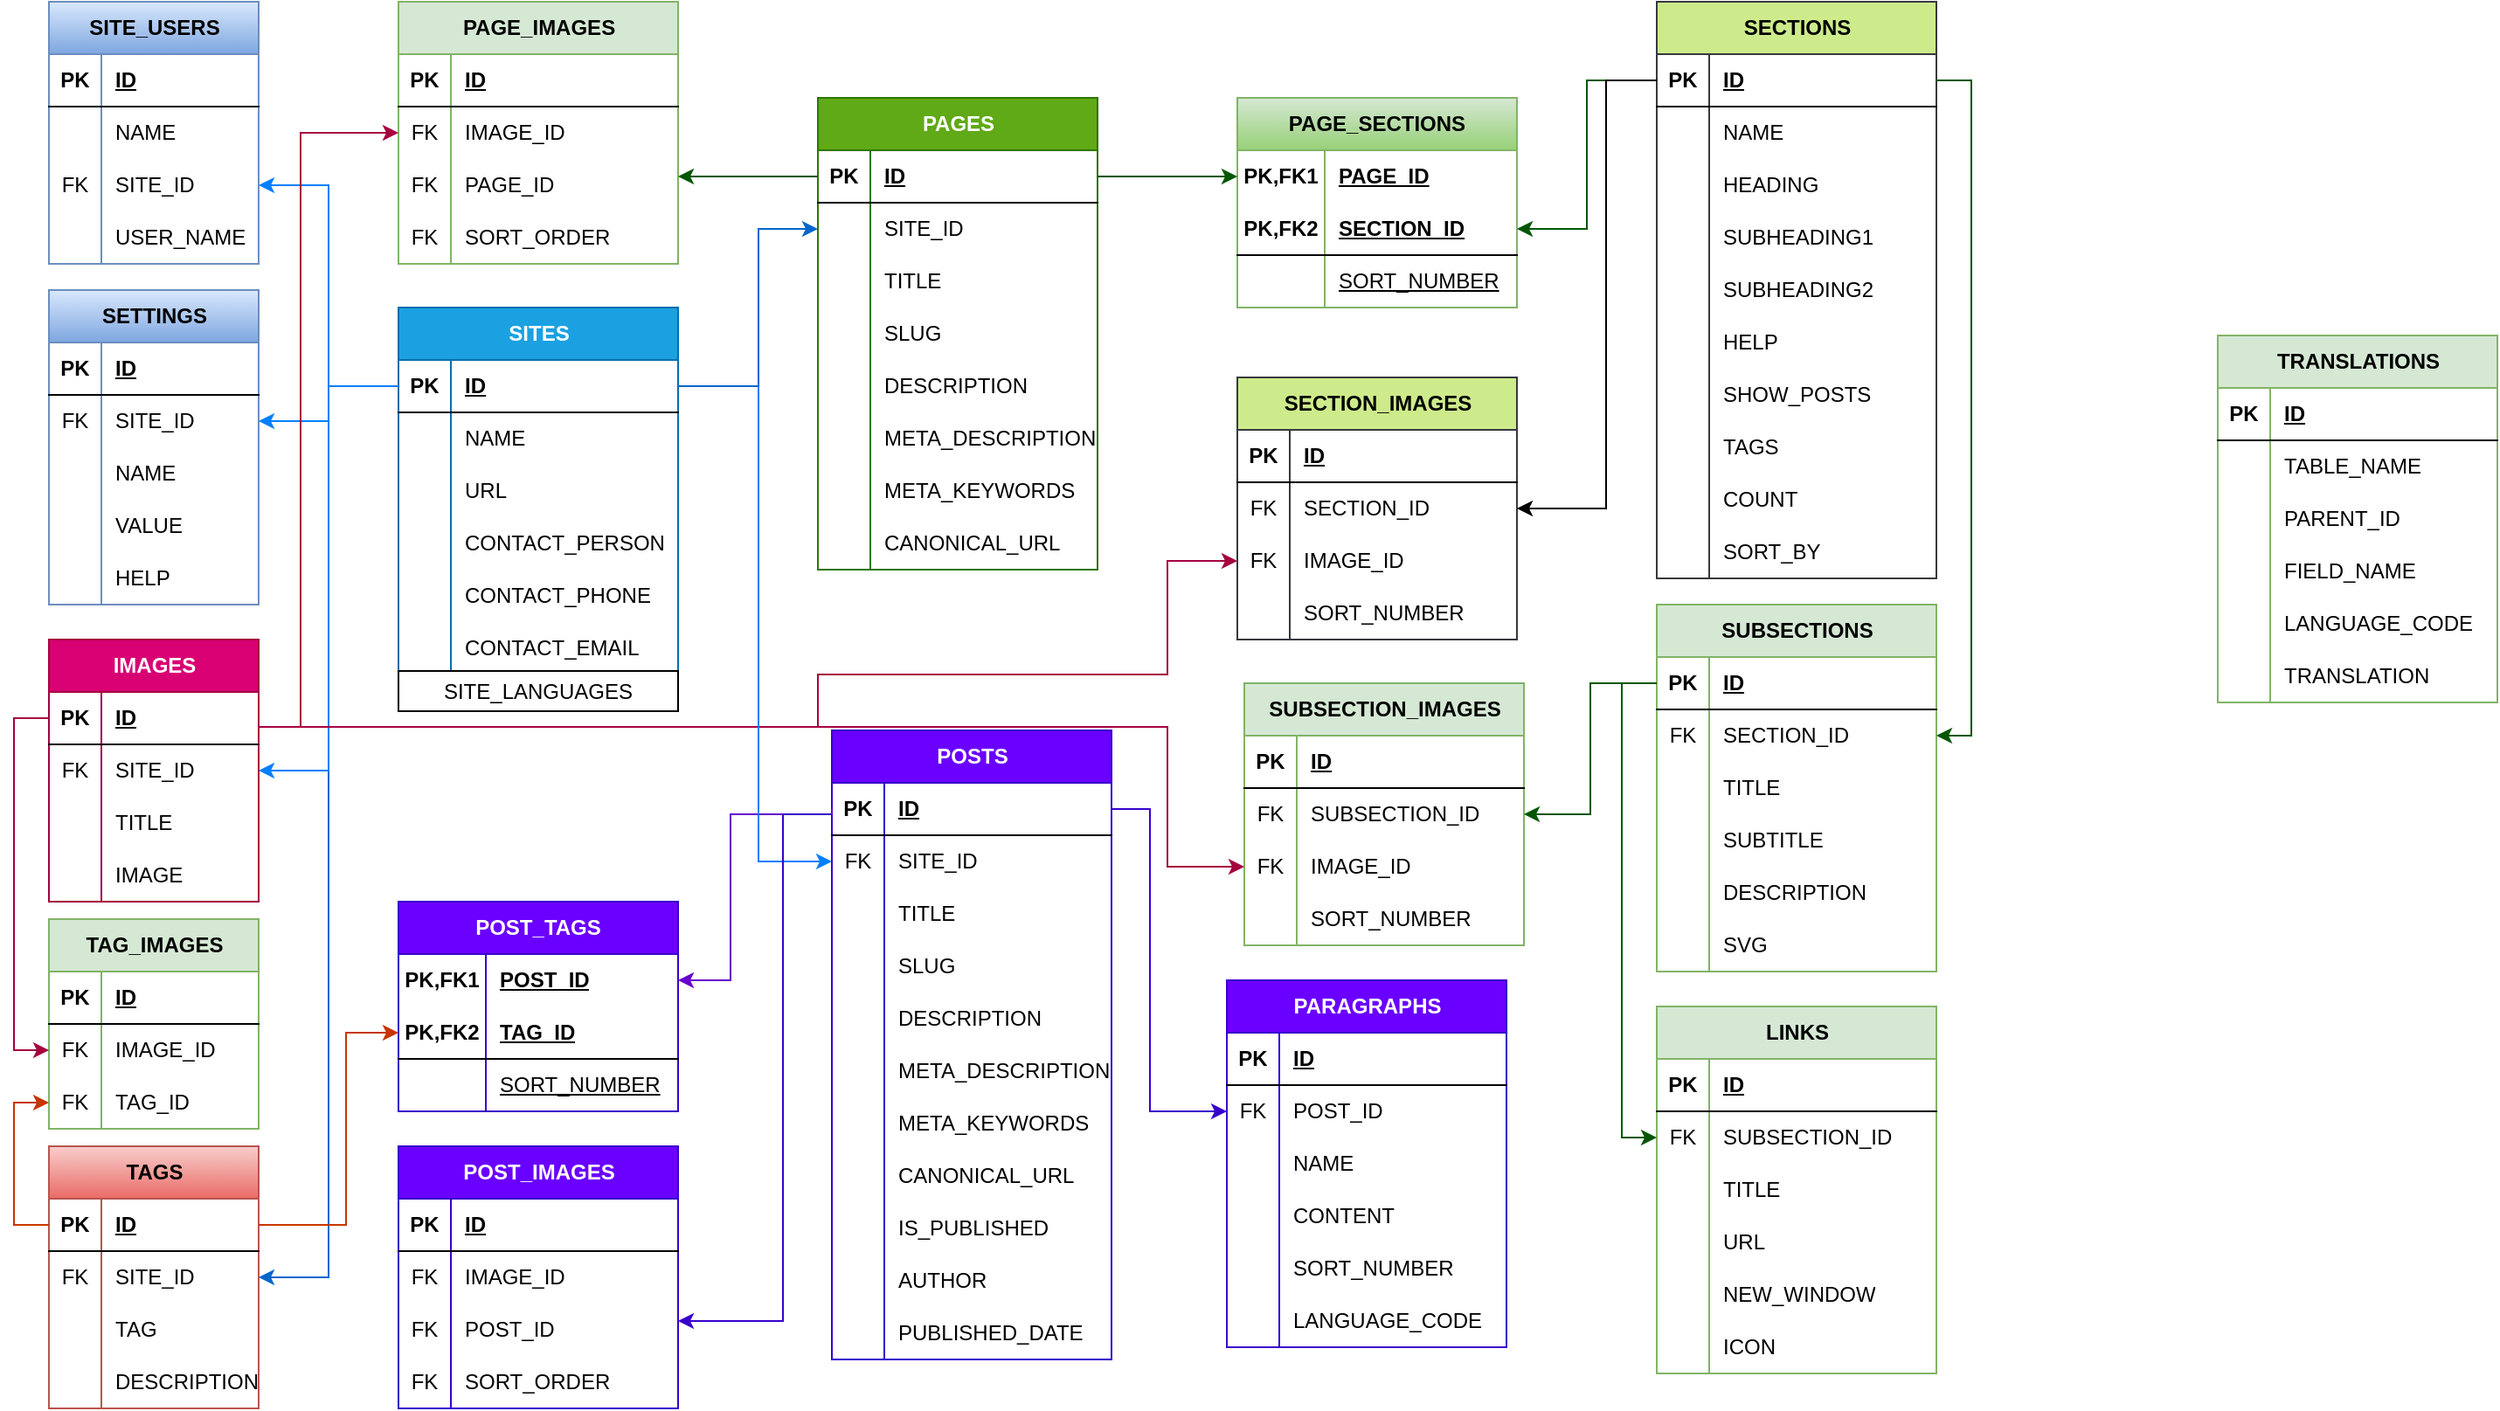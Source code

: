 <mxfile version="24.7.7">
  <diagram name="Page-1" id="Sa4YLppY4Jl5XGpfky1l">
    <mxGraphModel dx="1485" dy="1638" grid="0" gridSize="10" guides="1" tooltips="1" connect="1" arrows="1" fold="1" page="1" pageScale="1" pageWidth="1169" pageHeight="827" math="0" shadow="0">
      <root>
        <mxCell id="0" />
        <mxCell id="1" parent="0" />
        <mxCell id="6GVpgmbaTPCZEu-4zQlk-1" value="SITES" style="shape=table;startSize=30;container=1;collapsible=1;childLayout=tableLayout;fixedRows=1;rowLines=0;fontStyle=1;align=center;resizeLast=1;html=1;fillColor=#1ba1e2;fontColor=#ffffff;strokeColor=#006EAF;" parent="1" vertex="1">
          <mxGeometry x="240" y="-640" width="160" height="210" as="geometry">
            <mxRectangle x="280" y="-460" width="200" height="30" as="alternateBounds" />
          </mxGeometry>
        </mxCell>
        <mxCell id="6GVpgmbaTPCZEu-4zQlk-2" value="" style="shape=tableRow;horizontal=0;startSize=0;swimlaneHead=0;swimlaneBody=0;fillColor=none;collapsible=0;dropTarget=0;points=[[0,0.5],[1,0.5]];portConstraint=eastwest;top=0;left=0;right=0;bottom=1;" parent="6GVpgmbaTPCZEu-4zQlk-1" vertex="1">
          <mxGeometry y="30" width="160" height="30" as="geometry" />
        </mxCell>
        <mxCell id="6GVpgmbaTPCZEu-4zQlk-3" value="PK" style="shape=partialRectangle;connectable=0;fillColor=none;top=0;left=0;bottom=0;right=0;fontStyle=1;overflow=hidden;whiteSpace=wrap;html=1;" parent="6GVpgmbaTPCZEu-4zQlk-2" vertex="1">
          <mxGeometry width="30" height="30" as="geometry">
            <mxRectangle width="30" height="30" as="alternateBounds" />
          </mxGeometry>
        </mxCell>
        <mxCell id="6GVpgmbaTPCZEu-4zQlk-4" value="ID" style="shape=partialRectangle;connectable=0;fillColor=none;top=0;left=0;bottom=0;right=0;align=left;spacingLeft=6;fontStyle=5;overflow=hidden;whiteSpace=wrap;html=1;" parent="6GVpgmbaTPCZEu-4zQlk-2" vertex="1">
          <mxGeometry x="30" width="130" height="30" as="geometry">
            <mxRectangle width="130" height="30" as="alternateBounds" />
          </mxGeometry>
        </mxCell>
        <mxCell id="6GVpgmbaTPCZEu-4zQlk-5" value="" style="shape=tableRow;horizontal=0;startSize=0;swimlaneHead=0;swimlaneBody=0;fillColor=none;collapsible=0;dropTarget=0;points=[[0,0.5],[1,0.5]];portConstraint=eastwest;top=0;left=0;right=0;bottom=0;" parent="6GVpgmbaTPCZEu-4zQlk-1" vertex="1">
          <mxGeometry y="60" width="160" height="30" as="geometry" />
        </mxCell>
        <mxCell id="6GVpgmbaTPCZEu-4zQlk-6" value="" style="shape=partialRectangle;connectable=0;fillColor=none;top=0;left=0;bottom=0;right=0;editable=1;overflow=hidden;whiteSpace=wrap;html=1;" parent="6GVpgmbaTPCZEu-4zQlk-5" vertex="1">
          <mxGeometry width="30" height="30" as="geometry">
            <mxRectangle width="30" height="30" as="alternateBounds" />
          </mxGeometry>
        </mxCell>
        <mxCell id="6GVpgmbaTPCZEu-4zQlk-7" value="NAME" style="shape=partialRectangle;connectable=0;fillColor=none;top=0;left=0;bottom=0;right=0;align=left;spacingLeft=6;overflow=hidden;whiteSpace=wrap;html=1;" parent="6GVpgmbaTPCZEu-4zQlk-5" vertex="1">
          <mxGeometry x="30" width="130" height="30" as="geometry">
            <mxRectangle width="130" height="30" as="alternateBounds" />
          </mxGeometry>
        </mxCell>
        <mxCell id="6GVpgmbaTPCZEu-4zQlk-8" value="" style="shape=tableRow;horizontal=0;startSize=0;swimlaneHead=0;swimlaneBody=0;fillColor=none;collapsible=0;dropTarget=0;points=[[0,0.5],[1,0.5]];portConstraint=eastwest;top=0;left=0;right=0;bottom=0;" parent="6GVpgmbaTPCZEu-4zQlk-1" vertex="1">
          <mxGeometry y="90" width="160" height="30" as="geometry" />
        </mxCell>
        <mxCell id="6GVpgmbaTPCZEu-4zQlk-9" value="" style="shape=partialRectangle;connectable=0;fillColor=none;top=0;left=0;bottom=0;right=0;editable=1;overflow=hidden;whiteSpace=wrap;html=1;" parent="6GVpgmbaTPCZEu-4zQlk-8" vertex="1">
          <mxGeometry width="30" height="30" as="geometry">
            <mxRectangle width="30" height="30" as="alternateBounds" />
          </mxGeometry>
        </mxCell>
        <mxCell id="6GVpgmbaTPCZEu-4zQlk-10" value="URL" style="shape=partialRectangle;connectable=0;fillColor=none;top=0;left=0;bottom=0;right=0;align=left;spacingLeft=6;overflow=hidden;whiteSpace=wrap;html=1;" parent="6GVpgmbaTPCZEu-4zQlk-8" vertex="1">
          <mxGeometry x="30" width="130" height="30" as="geometry">
            <mxRectangle width="130" height="30" as="alternateBounds" />
          </mxGeometry>
        </mxCell>
        <mxCell id="6GVpgmbaTPCZEu-4zQlk-11" value="" style="shape=tableRow;horizontal=0;startSize=0;swimlaneHead=0;swimlaneBody=0;fillColor=none;collapsible=0;dropTarget=0;points=[[0,0.5],[1,0.5]];portConstraint=eastwest;top=0;left=0;right=0;bottom=0;" parent="6GVpgmbaTPCZEu-4zQlk-1" vertex="1">
          <mxGeometry y="120" width="160" height="30" as="geometry" />
        </mxCell>
        <mxCell id="6GVpgmbaTPCZEu-4zQlk-12" value="" style="shape=partialRectangle;connectable=0;fillColor=none;top=0;left=0;bottom=0;right=0;editable=1;overflow=hidden;whiteSpace=wrap;html=1;" parent="6GVpgmbaTPCZEu-4zQlk-11" vertex="1">
          <mxGeometry width="30" height="30" as="geometry">
            <mxRectangle width="30" height="30" as="alternateBounds" />
          </mxGeometry>
        </mxCell>
        <mxCell id="6GVpgmbaTPCZEu-4zQlk-13" value="CONTACT_PERSON" style="shape=partialRectangle;connectable=0;fillColor=none;top=0;left=0;bottom=0;right=0;align=left;spacingLeft=6;overflow=hidden;whiteSpace=wrap;html=1;" parent="6GVpgmbaTPCZEu-4zQlk-11" vertex="1">
          <mxGeometry x="30" width="130" height="30" as="geometry">
            <mxRectangle width="130" height="30" as="alternateBounds" />
          </mxGeometry>
        </mxCell>
        <mxCell id="6GVpgmbaTPCZEu-4zQlk-24" value="" style="shape=tableRow;horizontal=0;startSize=0;swimlaneHead=0;swimlaneBody=0;fillColor=none;collapsible=0;dropTarget=0;points=[[0,0.5],[1,0.5]];portConstraint=eastwest;top=0;left=0;right=0;bottom=0;" parent="6GVpgmbaTPCZEu-4zQlk-1" vertex="1">
          <mxGeometry y="150" width="160" height="30" as="geometry" />
        </mxCell>
        <mxCell id="6GVpgmbaTPCZEu-4zQlk-25" value="" style="shape=partialRectangle;connectable=0;fillColor=none;top=0;left=0;bottom=0;right=0;editable=1;overflow=hidden;whiteSpace=wrap;html=1;" parent="6GVpgmbaTPCZEu-4zQlk-24" vertex="1">
          <mxGeometry width="30" height="30" as="geometry">
            <mxRectangle width="30" height="30" as="alternateBounds" />
          </mxGeometry>
        </mxCell>
        <mxCell id="6GVpgmbaTPCZEu-4zQlk-26" value="CONTACT_PHONE" style="shape=partialRectangle;connectable=0;fillColor=none;top=0;left=0;bottom=0;right=0;align=left;spacingLeft=6;overflow=hidden;whiteSpace=wrap;html=1;" parent="6GVpgmbaTPCZEu-4zQlk-24" vertex="1">
          <mxGeometry x="30" width="130" height="30" as="geometry">
            <mxRectangle width="130" height="30" as="alternateBounds" />
          </mxGeometry>
        </mxCell>
        <mxCell id="6GVpgmbaTPCZEu-4zQlk-27" value="" style="shape=tableRow;horizontal=0;startSize=0;swimlaneHead=0;swimlaneBody=0;fillColor=none;collapsible=0;dropTarget=0;points=[[0,0.5],[1,0.5]];portConstraint=eastwest;top=0;left=0;right=0;bottom=0;" parent="6GVpgmbaTPCZEu-4zQlk-1" vertex="1">
          <mxGeometry y="180" width="160" height="30" as="geometry" />
        </mxCell>
        <mxCell id="6GVpgmbaTPCZEu-4zQlk-28" value="" style="shape=partialRectangle;connectable=0;fillColor=none;top=0;left=0;bottom=0;right=0;editable=1;overflow=hidden;whiteSpace=wrap;html=1;" parent="6GVpgmbaTPCZEu-4zQlk-27" vertex="1">
          <mxGeometry width="30" height="30" as="geometry">
            <mxRectangle width="30" height="30" as="alternateBounds" />
          </mxGeometry>
        </mxCell>
        <mxCell id="6GVpgmbaTPCZEu-4zQlk-29" value="CONTACT_EMAIL" style="shape=partialRectangle;connectable=0;fillColor=none;top=0;left=0;bottom=0;right=0;align=left;spacingLeft=6;overflow=hidden;whiteSpace=wrap;html=1;" parent="6GVpgmbaTPCZEu-4zQlk-27" vertex="1">
          <mxGeometry x="30" width="130" height="30" as="geometry">
            <mxRectangle width="130" height="30" as="alternateBounds" />
          </mxGeometry>
        </mxCell>
        <mxCell id="6GVpgmbaTPCZEu-4zQlk-30" value="SITE_USERS" style="shape=table;startSize=30;container=1;collapsible=1;childLayout=tableLayout;fixedRows=1;rowLines=0;fontStyle=1;align=center;resizeLast=1;html=1;fillColor=#dae8fc;gradientColor=#7ea6e0;strokeColor=#6c8ebf;" parent="1" vertex="1">
          <mxGeometry x="40" y="-815" width="120" height="150" as="geometry">
            <mxRectangle x="280" y="-460" width="200" height="30" as="alternateBounds" />
          </mxGeometry>
        </mxCell>
        <mxCell id="6GVpgmbaTPCZEu-4zQlk-31" value="" style="shape=tableRow;horizontal=0;startSize=0;swimlaneHead=0;swimlaneBody=0;fillColor=none;collapsible=0;dropTarget=0;points=[[0,0.5],[1,0.5]];portConstraint=eastwest;top=0;left=0;right=0;bottom=1;strokeColor=default;spacing=2;" parent="6GVpgmbaTPCZEu-4zQlk-30" vertex="1">
          <mxGeometry y="30" width="120" height="30" as="geometry" />
        </mxCell>
        <mxCell id="6GVpgmbaTPCZEu-4zQlk-32" value="PK" style="shape=partialRectangle;connectable=0;fillColor=none;top=0;left=0;bottom=0;right=0;fontStyle=1;overflow=hidden;whiteSpace=wrap;html=1;" parent="6GVpgmbaTPCZEu-4zQlk-31" vertex="1">
          <mxGeometry width="30" height="30" as="geometry">
            <mxRectangle width="30" height="30" as="alternateBounds" />
          </mxGeometry>
        </mxCell>
        <mxCell id="6GVpgmbaTPCZEu-4zQlk-33" value="ID" style="shape=partialRectangle;connectable=0;fillColor=none;top=0;left=0;bottom=0;right=0;align=left;spacingLeft=6;fontStyle=5;overflow=hidden;whiteSpace=wrap;html=1;" parent="6GVpgmbaTPCZEu-4zQlk-31" vertex="1">
          <mxGeometry x="30" width="90" height="30" as="geometry">
            <mxRectangle width="90" height="30" as="alternateBounds" />
          </mxGeometry>
        </mxCell>
        <mxCell id="6GVpgmbaTPCZEu-4zQlk-34" value="" style="shape=tableRow;horizontal=0;startSize=0;swimlaneHead=0;swimlaneBody=0;fillColor=none;collapsible=0;dropTarget=0;points=[[0,0.5],[1,0.5]];portConstraint=eastwest;top=0;left=0;right=0;bottom=0;" parent="6GVpgmbaTPCZEu-4zQlk-30" vertex="1">
          <mxGeometry y="60" width="120" height="30" as="geometry" />
        </mxCell>
        <mxCell id="6GVpgmbaTPCZEu-4zQlk-35" value="" style="shape=partialRectangle;connectable=0;fillColor=none;top=0;left=0;bottom=0;right=0;editable=1;overflow=hidden;whiteSpace=wrap;html=1;" parent="6GVpgmbaTPCZEu-4zQlk-34" vertex="1">
          <mxGeometry width="30" height="30" as="geometry">
            <mxRectangle width="30" height="30" as="alternateBounds" />
          </mxGeometry>
        </mxCell>
        <mxCell id="6GVpgmbaTPCZEu-4zQlk-36" value="NAME" style="shape=partialRectangle;connectable=0;fillColor=none;top=0;left=0;bottom=0;right=0;align=left;spacingLeft=6;overflow=hidden;whiteSpace=wrap;html=1;" parent="6GVpgmbaTPCZEu-4zQlk-34" vertex="1">
          <mxGeometry x="30" width="90" height="30" as="geometry">
            <mxRectangle width="90" height="30" as="alternateBounds" />
          </mxGeometry>
        </mxCell>
        <mxCell id="6GVpgmbaTPCZEu-4zQlk-37" value="" style="shape=tableRow;horizontal=0;startSize=0;swimlaneHead=0;swimlaneBody=0;fillColor=none;collapsible=0;dropTarget=0;points=[[0,0.5],[1,0.5]];portConstraint=eastwest;top=0;left=0;right=0;bottom=0;" parent="6GVpgmbaTPCZEu-4zQlk-30" vertex="1">
          <mxGeometry y="90" width="120" height="30" as="geometry" />
        </mxCell>
        <mxCell id="6GVpgmbaTPCZEu-4zQlk-38" value="FK" style="shape=partialRectangle;connectable=0;fillColor=none;top=0;left=0;bottom=0;right=0;editable=1;overflow=hidden;whiteSpace=wrap;html=1;" parent="6GVpgmbaTPCZEu-4zQlk-37" vertex="1">
          <mxGeometry width="30" height="30" as="geometry">
            <mxRectangle width="30" height="30" as="alternateBounds" />
          </mxGeometry>
        </mxCell>
        <mxCell id="6GVpgmbaTPCZEu-4zQlk-39" value="SITE_ID" style="shape=partialRectangle;connectable=0;fillColor=none;top=0;left=0;bottom=0;right=0;align=left;spacingLeft=6;overflow=hidden;whiteSpace=wrap;html=1;" parent="6GVpgmbaTPCZEu-4zQlk-37" vertex="1">
          <mxGeometry x="30" width="90" height="30" as="geometry">
            <mxRectangle width="90" height="30" as="alternateBounds" />
          </mxGeometry>
        </mxCell>
        <mxCell id="6GVpgmbaTPCZEu-4zQlk-46" value="" style="shape=tableRow;horizontal=0;startSize=0;swimlaneHead=0;swimlaneBody=0;fillColor=none;collapsible=0;dropTarget=0;points=[[0,0.5],[1,0.5]];portConstraint=eastwest;top=0;left=0;right=0;bottom=0;" parent="6GVpgmbaTPCZEu-4zQlk-30" vertex="1">
          <mxGeometry y="120" width="120" height="30" as="geometry" />
        </mxCell>
        <mxCell id="6GVpgmbaTPCZEu-4zQlk-47" value="" style="shape=partialRectangle;connectable=0;fillColor=none;top=0;left=0;bottom=0;right=0;editable=1;overflow=hidden;whiteSpace=wrap;html=1;" parent="6GVpgmbaTPCZEu-4zQlk-46" vertex="1">
          <mxGeometry width="30" height="30" as="geometry">
            <mxRectangle width="30" height="30" as="alternateBounds" />
          </mxGeometry>
        </mxCell>
        <mxCell id="6GVpgmbaTPCZEu-4zQlk-48" value="USER_NAME" style="shape=partialRectangle;connectable=0;fillColor=none;top=0;left=0;bottom=0;right=0;align=left;spacingLeft=6;overflow=hidden;whiteSpace=wrap;html=1;" parent="6GVpgmbaTPCZEu-4zQlk-46" vertex="1">
          <mxGeometry x="30" width="90" height="30" as="geometry">
            <mxRectangle width="90" height="30" as="alternateBounds" />
          </mxGeometry>
        </mxCell>
        <mxCell id="6GVpgmbaTPCZEu-4zQlk-55" value="SETTINGS" style="shape=table;startSize=30;container=1;collapsible=1;childLayout=tableLayout;fixedRows=1;rowLines=0;fontStyle=1;align=center;resizeLast=1;html=1;fillColor=#dae8fc;gradientColor=#7ea6e0;strokeColor=#6c8ebf;" parent="1" vertex="1">
          <mxGeometry x="40" y="-650" width="120" height="180" as="geometry">
            <mxRectangle x="280" y="-460" width="200" height="30" as="alternateBounds" />
          </mxGeometry>
        </mxCell>
        <mxCell id="6GVpgmbaTPCZEu-4zQlk-56" value="" style="shape=tableRow;horizontal=0;startSize=0;swimlaneHead=0;swimlaneBody=0;fillColor=none;collapsible=0;dropTarget=0;points=[[0,0.5],[1,0.5]];portConstraint=eastwest;top=0;left=0;right=0;bottom=1;" parent="6GVpgmbaTPCZEu-4zQlk-55" vertex="1">
          <mxGeometry y="30" width="120" height="30" as="geometry" />
        </mxCell>
        <mxCell id="6GVpgmbaTPCZEu-4zQlk-57" value="PK" style="shape=partialRectangle;connectable=0;fillColor=none;top=0;left=0;bottom=0;right=0;fontStyle=1;overflow=hidden;whiteSpace=wrap;html=1;" parent="6GVpgmbaTPCZEu-4zQlk-56" vertex="1">
          <mxGeometry width="30" height="30" as="geometry">
            <mxRectangle width="30" height="30" as="alternateBounds" />
          </mxGeometry>
        </mxCell>
        <mxCell id="6GVpgmbaTPCZEu-4zQlk-58" value="ID" style="shape=partialRectangle;connectable=0;fillColor=none;top=0;left=0;bottom=0;right=0;align=left;spacingLeft=6;fontStyle=5;overflow=hidden;whiteSpace=wrap;html=1;" parent="6GVpgmbaTPCZEu-4zQlk-56" vertex="1">
          <mxGeometry x="30" width="90" height="30" as="geometry">
            <mxRectangle width="90" height="30" as="alternateBounds" />
          </mxGeometry>
        </mxCell>
        <mxCell id="6GVpgmbaTPCZEu-4zQlk-76" value="" style="shape=tableRow;horizontal=0;startSize=0;swimlaneHead=0;swimlaneBody=0;fillColor=none;collapsible=0;dropTarget=0;points=[[0,0.5],[1,0.5]];portConstraint=eastwest;top=0;left=0;right=0;bottom=0;" parent="6GVpgmbaTPCZEu-4zQlk-55" vertex="1">
          <mxGeometry y="60" width="120" height="30" as="geometry" />
        </mxCell>
        <mxCell id="6GVpgmbaTPCZEu-4zQlk-77" value="FK" style="shape=partialRectangle;connectable=0;fillColor=none;top=0;left=0;bottom=0;right=0;editable=1;overflow=hidden;whiteSpace=wrap;html=1;" parent="6GVpgmbaTPCZEu-4zQlk-76" vertex="1">
          <mxGeometry width="30" height="30" as="geometry">
            <mxRectangle width="30" height="30" as="alternateBounds" />
          </mxGeometry>
        </mxCell>
        <mxCell id="6GVpgmbaTPCZEu-4zQlk-78" value="SITE_ID" style="shape=partialRectangle;connectable=0;fillColor=none;top=0;left=0;bottom=0;right=0;align=left;spacingLeft=6;overflow=hidden;whiteSpace=wrap;html=1;" parent="6GVpgmbaTPCZEu-4zQlk-76" vertex="1">
          <mxGeometry x="30" width="90" height="30" as="geometry">
            <mxRectangle width="90" height="30" as="alternateBounds" />
          </mxGeometry>
        </mxCell>
        <mxCell id="6GVpgmbaTPCZEu-4zQlk-59" value="" style="shape=tableRow;horizontal=0;startSize=0;swimlaneHead=0;swimlaneBody=0;fillColor=none;collapsible=0;dropTarget=0;points=[[0,0.5],[1,0.5]];portConstraint=eastwest;top=0;left=0;right=0;bottom=0;" parent="6GVpgmbaTPCZEu-4zQlk-55" vertex="1">
          <mxGeometry y="90" width="120" height="30" as="geometry" />
        </mxCell>
        <mxCell id="6GVpgmbaTPCZEu-4zQlk-60" value="" style="shape=partialRectangle;connectable=0;fillColor=none;top=0;left=0;bottom=0;right=0;editable=1;overflow=hidden;whiteSpace=wrap;html=1;" parent="6GVpgmbaTPCZEu-4zQlk-59" vertex="1">
          <mxGeometry width="30" height="30" as="geometry">
            <mxRectangle width="30" height="30" as="alternateBounds" />
          </mxGeometry>
        </mxCell>
        <mxCell id="6GVpgmbaTPCZEu-4zQlk-61" value="NAME" style="shape=partialRectangle;connectable=0;fillColor=none;top=0;left=0;bottom=0;right=0;align=left;spacingLeft=6;overflow=hidden;whiteSpace=wrap;html=1;" parent="6GVpgmbaTPCZEu-4zQlk-59" vertex="1">
          <mxGeometry x="30" width="90" height="30" as="geometry">
            <mxRectangle width="90" height="30" as="alternateBounds" />
          </mxGeometry>
        </mxCell>
        <mxCell id="6GVpgmbaTPCZEu-4zQlk-62" value="" style="shape=tableRow;horizontal=0;startSize=0;swimlaneHead=0;swimlaneBody=0;fillColor=none;collapsible=0;dropTarget=0;points=[[0,0.5],[1,0.5]];portConstraint=eastwest;top=0;left=0;right=0;bottom=0;" parent="6GVpgmbaTPCZEu-4zQlk-55" vertex="1">
          <mxGeometry y="120" width="120" height="30" as="geometry" />
        </mxCell>
        <mxCell id="6GVpgmbaTPCZEu-4zQlk-63" value="" style="shape=partialRectangle;connectable=0;fillColor=none;top=0;left=0;bottom=0;right=0;editable=1;overflow=hidden;whiteSpace=wrap;html=1;" parent="6GVpgmbaTPCZEu-4zQlk-62" vertex="1">
          <mxGeometry width="30" height="30" as="geometry">
            <mxRectangle width="30" height="30" as="alternateBounds" />
          </mxGeometry>
        </mxCell>
        <mxCell id="6GVpgmbaTPCZEu-4zQlk-64" value="VALUE" style="shape=partialRectangle;connectable=0;fillColor=none;top=0;left=0;bottom=0;right=0;align=left;spacingLeft=6;overflow=hidden;whiteSpace=wrap;html=1;" parent="6GVpgmbaTPCZEu-4zQlk-62" vertex="1">
          <mxGeometry x="30" width="90" height="30" as="geometry">
            <mxRectangle width="90" height="30" as="alternateBounds" />
          </mxGeometry>
        </mxCell>
        <mxCell id="6GVpgmbaTPCZEu-4zQlk-65" value="" style="shape=tableRow;horizontal=0;startSize=0;swimlaneHead=0;swimlaneBody=0;fillColor=none;collapsible=0;dropTarget=0;points=[[0,0.5],[1,0.5]];portConstraint=eastwest;top=0;left=0;right=0;bottom=0;" parent="6GVpgmbaTPCZEu-4zQlk-55" vertex="1">
          <mxGeometry y="150" width="120" height="30" as="geometry" />
        </mxCell>
        <mxCell id="6GVpgmbaTPCZEu-4zQlk-66" value="" style="shape=partialRectangle;connectable=0;fillColor=none;top=0;left=0;bottom=0;right=0;editable=1;overflow=hidden;whiteSpace=wrap;html=1;" parent="6GVpgmbaTPCZEu-4zQlk-65" vertex="1">
          <mxGeometry width="30" height="30" as="geometry">
            <mxRectangle width="30" height="30" as="alternateBounds" />
          </mxGeometry>
        </mxCell>
        <mxCell id="6GVpgmbaTPCZEu-4zQlk-67" value="HELP" style="shape=partialRectangle;connectable=0;fillColor=none;top=0;left=0;bottom=0;right=0;align=left;spacingLeft=6;overflow=hidden;whiteSpace=wrap;html=1;" parent="6GVpgmbaTPCZEu-4zQlk-65" vertex="1">
          <mxGeometry x="30" width="90" height="30" as="geometry">
            <mxRectangle width="90" height="30" as="alternateBounds" />
          </mxGeometry>
        </mxCell>
        <mxCell id="6GVpgmbaTPCZEu-4zQlk-79" style="edgeStyle=orthogonalEdgeStyle;rounded=0;orthogonalLoop=1;jettySize=auto;html=1;exitX=0;exitY=0.5;exitDx=0;exitDy=0;strokeColor=#007FFF;" parent="1" source="6GVpgmbaTPCZEu-4zQlk-2" target="6GVpgmbaTPCZEu-4zQlk-37" edge="1">
          <mxGeometry relative="1" as="geometry" />
        </mxCell>
        <mxCell id="6GVpgmbaTPCZEu-4zQlk-80" style="edgeStyle=orthogonalEdgeStyle;rounded=0;orthogonalLoop=1;jettySize=auto;html=1;exitX=0;exitY=0.5;exitDx=0;exitDy=0;entryX=1;entryY=0.5;entryDx=0;entryDy=0;strokeColor=#007FFF;" parent="1" source="6GVpgmbaTPCZEu-4zQlk-2" target="6GVpgmbaTPCZEu-4zQlk-76" edge="1">
          <mxGeometry relative="1" as="geometry" />
        </mxCell>
        <mxCell id="6GVpgmbaTPCZEu-4zQlk-81" value="PAGES" style="shape=table;startSize=30;container=1;collapsible=1;childLayout=tableLayout;fixedRows=1;rowLines=0;fontStyle=1;align=center;resizeLast=1;html=1;fillColor=#60a917;fontColor=#ffffff;strokeColor=#2D7600;" parent="1" vertex="1">
          <mxGeometry x="480" y="-760" width="160" height="270" as="geometry">
            <mxRectangle x="280" y="-460" width="200" height="30" as="alternateBounds" />
          </mxGeometry>
        </mxCell>
        <mxCell id="6GVpgmbaTPCZEu-4zQlk-82" value="" style="shape=tableRow;horizontal=0;startSize=0;swimlaneHead=0;swimlaneBody=0;fillColor=none;collapsible=0;dropTarget=0;points=[[0,0.5],[1,0.5]];portConstraint=eastwest;top=0;left=0;right=0;bottom=1;" parent="6GVpgmbaTPCZEu-4zQlk-81" vertex="1">
          <mxGeometry y="30" width="160" height="30" as="geometry" />
        </mxCell>
        <mxCell id="6GVpgmbaTPCZEu-4zQlk-83" value="PK" style="shape=partialRectangle;connectable=0;fillColor=none;top=0;left=0;bottom=0;right=0;fontStyle=1;overflow=hidden;whiteSpace=wrap;html=1;" parent="6GVpgmbaTPCZEu-4zQlk-82" vertex="1">
          <mxGeometry width="30" height="30" as="geometry">
            <mxRectangle width="30" height="30" as="alternateBounds" />
          </mxGeometry>
        </mxCell>
        <mxCell id="6GVpgmbaTPCZEu-4zQlk-84" value="ID" style="shape=partialRectangle;connectable=0;fillColor=none;top=0;left=0;bottom=0;right=0;align=left;spacingLeft=6;fontStyle=5;overflow=hidden;whiteSpace=wrap;html=1;" parent="6GVpgmbaTPCZEu-4zQlk-82" vertex="1">
          <mxGeometry x="30" width="130" height="30" as="geometry">
            <mxRectangle width="130" height="30" as="alternateBounds" />
          </mxGeometry>
        </mxCell>
        <mxCell id="6GVpgmbaTPCZEu-4zQlk-85" value="" style="shape=tableRow;horizontal=0;startSize=0;swimlaneHead=0;swimlaneBody=0;fillColor=none;collapsible=0;dropTarget=0;points=[[0,0.5],[1,0.5]];portConstraint=eastwest;top=0;left=0;right=0;bottom=0;" parent="6GVpgmbaTPCZEu-4zQlk-81" vertex="1">
          <mxGeometry y="60" width="160" height="30" as="geometry" />
        </mxCell>
        <mxCell id="6GVpgmbaTPCZEu-4zQlk-86" value="" style="shape=partialRectangle;connectable=0;fillColor=none;top=0;left=0;bottom=0;right=0;editable=1;overflow=hidden;whiteSpace=wrap;html=1;" parent="6GVpgmbaTPCZEu-4zQlk-85" vertex="1">
          <mxGeometry width="30" height="30" as="geometry">
            <mxRectangle width="30" height="30" as="alternateBounds" />
          </mxGeometry>
        </mxCell>
        <mxCell id="6GVpgmbaTPCZEu-4zQlk-87" value="SITE_ID" style="shape=partialRectangle;connectable=0;fillColor=none;top=0;left=0;bottom=0;right=0;align=left;spacingLeft=6;overflow=hidden;whiteSpace=wrap;html=1;" parent="6GVpgmbaTPCZEu-4zQlk-85" vertex="1">
          <mxGeometry x="30" width="130" height="30" as="geometry">
            <mxRectangle width="130" height="30" as="alternateBounds" />
          </mxGeometry>
        </mxCell>
        <mxCell id="6GVpgmbaTPCZEu-4zQlk-88" value="" style="shape=tableRow;horizontal=0;startSize=0;swimlaneHead=0;swimlaneBody=0;fillColor=none;collapsible=0;dropTarget=0;points=[[0,0.5],[1,0.5]];portConstraint=eastwest;top=0;left=0;right=0;bottom=0;" parent="6GVpgmbaTPCZEu-4zQlk-81" vertex="1">
          <mxGeometry y="90" width="160" height="30" as="geometry" />
        </mxCell>
        <mxCell id="6GVpgmbaTPCZEu-4zQlk-89" value="" style="shape=partialRectangle;connectable=0;fillColor=none;top=0;left=0;bottom=0;right=0;editable=1;overflow=hidden;whiteSpace=wrap;html=1;" parent="6GVpgmbaTPCZEu-4zQlk-88" vertex="1">
          <mxGeometry width="30" height="30" as="geometry">
            <mxRectangle width="30" height="30" as="alternateBounds" />
          </mxGeometry>
        </mxCell>
        <mxCell id="6GVpgmbaTPCZEu-4zQlk-90" value="TITLE" style="shape=partialRectangle;connectable=0;fillColor=none;top=0;left=0;bottom=0;right=0;align=left;spacingLeft=6;overflow=hidden;whiteSpace=wrap;html=1;" parent="6GVpgmbaTPCZEu-4zQlk-88" vertex="1">
          <mxGeometry x="30" width="130" height="30" as="geometry">
            <mxRectangle width="130" height="30" as="alternateBounds" />
          </mxGeometry>
        </mxCell>
        <mxCell id="6GVpgmbaTPCZEu-4zQlk-91" value="" style="shape=tableRow;horizontal=0;startSize=0;swimlaneHead=0;swimlaneBody=0;fillColor=none;collapsible=0;dropTarget=0;points=[[0,0.5],[1,0.5]];portConstraint=eastwest;top=0;left=0;right=0;bottom=0;" parent="6GVpgmbaTPCZEu-4zQlk-81" vertex="1">
          <mxGeometry y="120" width="160" height="30" as="geometry" />
        </mxCell>
        <mxCell id="6GVpgmbaTPCZEu-4zQlk-92" value="" style="shape=partialRectangle;connectable=0;fillColor=none;top=0;left=0;bottom=0;right=0;editable=1;overflow=hidden;whiteSpace=wrap;html=1;" parent="6GVpgmbaTPCZEu-4zQlk-91" vertex="1">
          <mxGeometry width="30" height="30" as="geometry">
            <mxRectangle width="30" height="30" as="alternateBounds" />
          </mxGeometry>
        </mxCell>
        <mxCell id="6GVpgmbaTPCZEu-4zQlk-93" value="SLUG" style="shape=partialRectangle;connectable=0;fillColor=none;top=0;left=0;bottom=0;right=0;align=left;spacingLeft=6;overflow=hidden;whiteSpace=wrap;html=1;" parent="6GVpgmbaTPCZEu-4zQlk-91" vertex="1">
          <mxGeometry x="30" width="130" height="30" as="geometry">
            <mxRectangle width="130" height="30" as="alternateBounds" />
          </mxGeometry>
        </mxCell>
        <mxCell id="6GVpgmbaTPCZEu-4zQlk-94" value="" style="shape=tableRow;horizontal=0;startSize=0;swimlaneHead=0;swimlaneBody=0;fillColor=none;collapsible=0;dropTarget=0;points=[[0,0.5],[1,0.5]];portConstraint=eastwest;top=0;left=0;right=0;bottom=0;" parent="6GVpgmbaTPCZEu-4zQlk-81" vertex="1">
          <mxGeometry y="150" width="160" height="30" as="geometry" />
        </mxCell>
        <mxCell id="6GVpgmbaTPCZEu-4zQlk-95" value="" style="shape=partialRectangle;connectable=0;fillColor=none;top=0;left=0;bottom=0;right=0;editable=1;overflow=hidden;whiteSpace=wrap;html=1;" parent="6GVpgmbaTPCZEu-4zQlk-94" vertex="1">
          <mxGeometry width="30" height="30" as="geometry">
            <mxRectangle width="30" height="30" as="alternateBounds" />
          </mxGeometry>
        </mxCell>
        <mxCell id="6GVpgmbaTPCZEu-4zQlk-96" value="DESCRIPTION" style="shape=partialRectangle;connectable=0;fillColor=none;top=0;left=0;bottom=0;right=0;align=left;spacingLeft=6;overflow=hidden;whiteSpace=wrap;html=1;" parent="6GVpgmbaTPCZEu-4zQlk-94" vertex="1">
          <mxGeometry x="30" width="130" height="30" as="geometry">
            <mxRectangle width="130" height="30" as="alternateBounds" />
          </mxGeometry>
        </mxCell>
        <mxCell id="6GVpgmbaTPCZEu-4zQlk-97" value="" style="shape=tableRow;horizontal=0;startSize=0;swimlaneHead=0;swimlaneBody=0;fillColor=none;collapsible=0;dropTarget=0;points=[[0,0.5],[1,0.5]];portConstraint=eastwest;top=0;left=0;right=0;bottom=0;" parent="6GVpgmbaTPCZEu-4zQlk-81" vertex="1">
          <mxGeometry y="180" width="160" height="30" as="geometry" />
        </mxCell>
        <mxCell id="6GVpgmbaTPCZEu-4zQlk-98" value="" style="shape=partialRectangle;connectable=0;fillColor=none;top=0;left=0;bottom=0;right=0;editable=1;overflow=hidden;whiteSpace=wrap;html=1;" parent="6GVpgmbaTPCZEu-4zQlk-97" vertex="1">
          <mxGeometry width="30" height="30" as="geometry">
            <mxRectangle width="30" height="30" as="alternateBounds" />
          </mxGeometry>
        </mxCell>
        <mxCell id="6GVpgmbaTPCZEu-4zQlk-99" value="META_DESCRIPTION" style="shape=partialRectangle;connectable=0;fillColor=none;top=0;left=0;bottom=0;right=0;align=left;spacingLeft=6;overflow=hidden;whiteSpace=wrap;html=1;" parent="6GVpgmbaTPCZEu-4zQlk-97" vertex="1">
          <mxGeometry x="30" width="130" height="30" as="geometry">
            <mxRectangle width="130" height="30" as="alternateBounds" />
          </mxGeometry>
        </mxCell>
        <mxCell id="6GVpgmbaTPCZEu-4zQlk-144" value="" style="shape=tableRow;horizontal=0;startSize=0;swimlaneHead=0;swimlaneBody=0;fillColor=none;collapsible=0;dropTarget=0;points=[[0,0.5],[1,0.5]];portConstraint=eastwest;top=0;left=0;right=0;bottom=0;" parent="6GVpgmbaTPCZEu-4zQlk-81" vertex="1">
          <mxGeometry y="210" width="160" height="30" as="geometry" />
        </mxCell>
        <mxCell id="6GVpgmbaTPCZEu-4zQlk-145" value="" style="shape=partialRectangle;connectable=0;fillColor=none;top=0;left=0;bottom=0;right=0;editable=1;overflow=hidden;whiteSpace=wrap;html=1;" parent="6GVpgmbaTPCZEu-4zQlk-144" vertex="1">
          <mxGeometry width="30" height="30" as="geometry">
            <mxRectangle width="30" height="30" as="alternateBounds" />
          </mxGeometry>
        </mxCell>
        <mxCell id="6GVpgmbaTPCZEu-4zQlk-146" value="META_KEYWORDS" style="shape=partialRectangle;connectable=0;fillColor=none;top=0;left=0;bottom=0;right=0;align=left;spacingLeft=6;overflow=hidden;whiteSpace=wrap;html=1;" parent="6GVpgmbaTPCZEu-4zQlk-144" vertex="1">
          <mxGeometry x="30" width="130" height="30" as="geometry">
            <mxRectangle width="130" height="30" as="alternateBounds" />
          </mxGeometry>
        </mxCell>
        <mxCell id="6GVpgmbaTPCZEu-4zQlk-147" value="" style="shape=tableRow;horizontal=0;startSize=0;swimlaneHead=0;swimlaneBody=0;fillColor=none;collapsible=0;dropTarget=0;points=[[0,0.5],[1,0.5]];portConstraint=eastwest;top=0;left=0;right=0;bottom=0;" parent="6GVpgmbaTPCZEu-4zQlk-81" vertex="1">
          <mxGeometry y="240" width="160" height="30" as="geometry" />
        </mxCell>
        <mxCell id="6GVpgmbaTPCZEu-4zQlk-148" value="" style="shape=partialRectangle;connectable=0;fillColor=none;top=0;left=0;bottom=0;right=0;editable=1;overflow=hidden;whiteSpace=wrap;html=1;" parent="6GVpgmbaTPCZEu-4zQlk-147" vertex="1">
          <mxGeometry width="30" height="30" as="geometry">
            <mxRectangle width="30" height="30" as="alternateBounds" />
          </mxGeometry>
        </mxCell>
        <mxCell id="6GVpgmbaTPCZEu-4zQlk-149" value="CANONICAL_URL" style="shape=partialRectangle;connectable=0;fillColor=none;top=0;left=0;bottom=0;right=0;align=left;spacingLeft=6;overflow=hidden;whiteSpace=wrap;html=1;" parent="6GVpgmbaTPCZEu-4zQlk-147" vertex="1">
          <mxGeometry x="30" width="130" height="30" as="geometry">
            <mxRectangle width="130" height="30" as="alternateBounds" />
          </mxGeometry>
        </mxCell>
        <mxCell id="6GVpgmbaTPCZEu-4zQlk-101" value="SECTIONS" style="shape=table;startSize=30;container=1;collapsible=1;childLayout=tableLayout;fixedRows=1;rowLines=0;fontStyle=1;align=center;resizeLast=1;html=1;fillColor=#cdeb8b;strokeColor=#36393d;" parent="1" vertex="1">
          <mxGeometry x="960" y="-815" width="160" height="330" as="geometry">
            <mxRectangle x="280" y="-460" width="200" height="30" as="alternateBounds" />
          </mxGeometry>
        </mxCell>
        <mxCell id="6GVpgmbaTPCZEu-4zQlk-102" value="" style="shape=tableRow;horizontal=0;startSize=0;swimlaneHead=0;swimlaneBody=0;fillColor=none;collapsible=0;dropTarget=0;points=[[0,0.5],[1,0.5]];portConstraint=eastwest;top=0;left=0;right=0;bottom=1;" parent="6GVpgmbaTPCZEu-4zQlk-101" vertex="1">
          <mxGeometry y="30" width="160" height="30" as="geometry" />
        </mxCell>
        <mxCell id="6GVpgmbaTPCZEu-4zQlk-103" value="PK" style="shape=partialRectangle;connectable=0;fillColor=none;top=0;left=0;bottom=0;right=0;fontStyle=1;overflow=hidden;whiteSpace=wrap;html=1;" parent="6GVpgmbaTPCZEu-4zQlk-102" vertex="1">
          <mxGeometry width="30" height="30" as="geometry">
            <mxRectangle width="30" height="30" as="alternateBounds" />
          </mxGeometry>
        </mxCell>
        <mxCell id="6GVpgmbaTPCZEu-4zQlk-104" value="ID" style="shape=partialRectangle;connectable=0;fillColor=none;top=0;left=0;bottom=0;right=0;align=left;spacingLeft=6;fontStyle=5;overflow=hidden;whiteSpace=wrap;html=1;" parent="6GVpgmbaTPCZEu-4zQlk-102" vertex="1">
          <mxGeometry x="30" width="130" height="30" as="geometry">
            <mxRectangle width="130" height="30" as="alternateBounds" />
          </mxGeometry>
        </mxCell>
        <mxCell id="6GVpgmbaTPCZEu-4zQlk-108" value="" style="shape=tableRow;horizontal=0;startSize=0;swimlaneHead=0;swimlaneBody=0;fillColor=none;collapsible=0;dropTarget=0;points=[[0,0.5],[1,0.5]];portConstraint=eastwest;top=0;left=0;right=0;bottom=0;" parent="6GVpgmbaTPCZEu-4zQlk-101" vertex="1">
          <mxGeometry y="60" width="160" height="30" as="geometry" />
        </mxCell>
        <mxCell id="6GVpgmbaTPCZEu-4zQlk-109" value="" style="shape=partialRectangle;connectable=0;fillColor=none;top=0;left=0;bottom=0;right=0;editable=1;overflow=hidden;whiteSpace=wrap;html=1;" parent="6GVpgmbaTPCZEu-4zQlk-108" vertex="1">
          <mxGeometry width="30" height="30" as="geometry">
            <mxRectangle width="30" height="30" as="alternateBounds" />
          </mxGeometry>
        </mxCell>
        <mxCell id="6GVpgmbaTPCZEu-4zQlk-110" value="NAME" style="shape=partialRectangle;connectable=0;fillColor=none;top=0;left=0;bottom=0;right=0;align=left;spacingLeft=6;overflow=hidden;whiteSpace=wrap;html=1;" parent="6GVpgmbaTPCZEu-4zQlk-108" vertex="1">
          <mxGeometry x="30" width="130" height="30" as="geometry">
            <mxRectangle width="130" height="30" as="alternateBounds" />
          </mxGeometry>
        </mxCell>
        <mxCell id="6GVpgmbaTPCZEu-4zQlk-114" value="" style="shape=tableRow;horizontal=0;startSize=0;swimlaneHead=0;swimlaneBody=0;fillColor=none;collapsible=0;dropTarget=0;points=[[0,0.5],[1,0.5]];portConstraint=eastwest;top=0;left=0;right=0;bottom=0;" parent="6GVpgmbaTPCZEu-4zQlk-101" vertex="1">
          <mxGeometry y="90" width="160" height="30" as="geometry" />
        </mxCell>
        <mxCell id="6GVpgmbaTPCZEu-4zQlk-115" value="" style="shape=partialRectangle;connectable=0;fillColor=none;top=0;left=0;bottom=0;right=0;editable=1;overflow=hidden;whiteSpace=wrap;html=1;" parent="6GVpgmbaTPCZEu-4zQlk-114" vertex="1">
          <mxGeometry width="30" height="30" as="geometry">
            <mxRectangle width="30" height="30" as="alternateBounds" />
          </mxGeometry>
        </mxCell>
        <mxCell id="6GVpgmbaTPCZEu-4zQlk-116" value="HEADING" style="shape=partialRectangle;connectable=0;fillColor=none;top=0;left=0;bottom=0;right=0;align=left;spacingLeft=6;overflow=hidden;whiteSpace=wrap;html=1;" parent="6GVpgmbaTPCZEu-4zQlk-114" vertex="1">
          <mxGeometry x="30" width="130" height="30" as="geometry">
            <mxRectangle width="130" height="30" as="alternateBounds" />
          </mxGeometry>
        </mxCell>
        <mxCell id="6GVpgmbaTPCZEu-4zQlk-117" value="" style="shape=tableRow;horizontal=0;startSize=0;swimlaneHead=0;swimlaneBody=0;fillColor=none;collapsible=0;dropTarget=0;points=[[0,0.5],[1,0.5]];portConstraint=eastwest;top=0;left=0;right=0;bottom=0;" parent="6GVpgmbaTPCZEu-4zQlk-101" vertex="1">
          <mxGeometry y="120" width="160" height="30" as="geometry" />
        </mxCell>
        <mxCell id="6GVpgmbaTPCZEu-4zQlk-118" value="" style="shape=partialRectangle;connectable=0;fillColor=none;top=0;left=0;bottom=0;right=0;editable=1;overflow=hidden;whiteSpace=wrap;html=1;" parent="6GVpgmbaTPCZEu-4zQlk-117" vertex="1">
          <mxGeometry width="30" height="30" as="geometry">
            <mxRectangle width="30" height="30" as="alternateBounds" />
          </mxGeometry>
        </mxCell>
        <mxCell id="6GVpgmbaTPCZEu-4zQlk-119" value="SUBHEADING1" style="shape=partialRectangle;connectable=0;fillColor=none;top=0;left=0;bottom=0;right=0;align=left;spacingLeft=6;overflow=hidden;whiteSpace=wrap;html=1;" parent="6GVpgmbaTPCZEu-4zQlk-117" vertex="1">
          <mxGeometry x="30" width="130" height="30" as="geometry">
            <mxRectangle width="130" height="30" as="alternateBounds" />
          </mxGeometry>
        </mxCell>
        <mxCell id="6GVpgmbaTPCZEu-4zQlk-141" value="" style="shape=tableRow;horizontal=0;startSize=0;swimlaneHead=0;swimlaneBody=0;fillColor=none;collapsible=0;dropTarget=0;points=[[0,0.5],[1,0.5]];portConstraint=eastwest;top=0;left=0;right=0;bottom=0;" parent="6GVpgmbaTPCZEu-4zQlk-101" vertex="1">
          <mxGeometry y="150" width="160" height="30" as="geometry" />
        </mxCell>
        <mxCell id="6GVpgmbaTPCZEu-4zQlk-142" value="" style="shape=partialRectangle;connectable=0;fillColor=none;top=0;left=0;bottom=0;right=0;editable=1;overflow=hidden;whiteSpace=wrap;html=1;" parent="6GVpgmbaTPCZEu-4zQlk-141" vertex="1">
          <mxGeometry width="30" height="30" as="geometry">
            <mxRectangle width="30" height="30" as="alternateBounds" />
          </mxGeometry>
        </mxCell>
        <mxCell id="6GVpgmbaTPCZEu-4zQlk-143" value="SUBHEADING2" style="shape=partialRectangle;connectable=0;fillColor=none;top=0;left=0;bottom=0;right=0;align=left;spacingLeft=6;overflow=hidden;whiteSpace=wrap;html=1;" parent="6GVpgmbaTPCZEu-4zQlk-141" vertex="1">
          <mxGeometry x="30" width="130" height="30" as="geometry">
            <mxRectangle width="130" height="30" as="alternateBounds" />
          </mxGeometry>
        </mxCell>
        <mxCell id="6GVpgmbaTPCZEu-4zQlk-328" value="" style="shape=tableRow;horizontal=0;startSize=0;swimlaneHead=0;swimlaneBody=0;fillColor=none;collapsible=0;dropTarget=0;points=[[0,0.5],[1,0.5]];portConstraint=eastwest;top=0;left=0;right=0;bottom=0;" parent="6GVpgmbaTPCZEu-4zQlk-101" vertex="1">
          <mxGeometry y="180" width="160" height="30" as="geometry" />
        </mxCell>
        <mxCell id="6GVpgmbaTPCZEu-4zQlk-329" value="" style="shape=partialRectangle;connectable=0;fillColor=none;top=0;left=0;bottom=0;right=0;editable=1;overflow=hidden;whiteSpace=wrap;html=1;" parent="6GVpgmbaTPCZEu-4zQlk-328" vertex="1">
          <mxGeometry width="30" height="30" as="geometry">
            <mxRectangle width="30" height="30" as="alternateBounds" />
          </mxGeometry>
        </mxCell>
        <mxCell id="6GVpgmbaTPCZEu-4zQlk-330" value="HELP" style="shape=partialRectangle;connectable=0;fillColor=none;top=0;left=0;bottom=0;right=0;align=left;spacingLeft=6;overflow=hidden;whiteSpace=wrap;html=1;" parent="6GVpgmbaTPCZEu-4zQlk-328" vertex="1">
          <mxGeometry x="30" width="130" height="30" as="geometry">
            <mxRectangle width="130" height="30" as="alternateBounds" />
          </mxGeometry>
        </mxCell>
        <mxCell id="m8RrJE60M1eVcRSy4exg-71" value="" style="shape=tableRow;horizontal=0;startSize=0;swimlaneHead=0;swimlaneBody=0;fillColor=none;collapsible=0;dropTarget=0;points=[[0,0.5],[1,0.5]];portConstraint=eastwest;top=0;left=0;right=0;bottom=0;" parent="6GVpgmbaTPCZEu-4zQlk-101" vertex="1">
          <mxGeometry y="210" width="160" height="30" as="geometry" />
        </mxCell>
        <mxCell id="m8RrJE60M1eVcRSy4exg-72" value="" style="shape=partialRectangle;connectable=0;fillColor=none;top=0;left=0;bottom=0;right=0;editable=1;overflow=hidden;whiteSpace=wrap;html=1;" parent="m8RrJE60M1eVcRSy4exg-71" vertex="1">
          <mxGeometry width="30" height="30" as="geometry">
            <mxRectangle width="30" height="30" as="alternateBounds" />
          </mxGeometry>
        </mxCell>
        <mxCell id="m8RrJE60M1eVcRSy4exg-73" value="SHOW_POSTS" style="shape=partialRectangle;connectable=0;fillColor=none;top=0;left=0;bottom=0;right=0;align=left;spacingLeft=6;overflow=hidden;whiteSpace=wrap;html=1;" parent="m8RrJE60M1eVcRSy4exg-71" vertex="1">
          <mxGeometry x="30" width="130" height="30" as="geometry">
            <mxRectangle width="130" height="30" as="alternateBounds" />
          </mxGeometry>
        </mxCell>
        <mxCell id="m8RrJE60M1eVcRSy4exg-74" value="" style="shape=tableRow;horizontal=0;startSize=0;swimlaneHead=0;swimlaneBody=0;fillColor=none;collapsible=0;dropTarget=0;points=[[0,0.5],[1,0.5]];portConstraint=eastwest;top=0;left=0;right=0;bottom=0;" parent="6GVpgmbaTPCZEu-4zQlk-101" vertex="1">
          <mxGeometry y="240" width="160" height="30" as="geometry" />
        </mxCell>
        <mxCell id="m8RrJE60M1eVcRSy4exg-75" value="" style="shape=partialRectangle;connectable=0;fillColor=none;top=0;left=0;bottom=0;right=0;editable=1;overflow=hidden;whiteSpace=wrap;html=1;" parent="m8RrJE60M1eVcRSy4exg-74" vertex="1">
          <mxGeometry width="30" height="30" as="geometry">
            <mxRectangle width="30" height="30" as="alternateBounds" />
          </mxGeometry>
        </mxCell>
        <mxCell id="m8RrJE60M1eVcRSy4exg-76" value="TAGS" style="shape=partialRectangle;connectable=0;fillColor=none;top=0;left=0;bottom=0;right=0;align=left;spacingLeft=6;overflow=hidden;whiteSpace=wrap;html=1;" parent="m8RrJE60M1eVcRSy4exg-74" vertex="1">
          <mxGeometry x="30" width="130" height="30" as="geometry">
            <mxRectangle width="130" height="30" as="alternateBounds" />
          </mxGeometry>
        </mxCell>
        <mxCell id="m8RrJE60M1eVcRSy4exg-77" value="" style="shape=tableRow;horizontal=0;startSize=0;swimlaneHead=0;swimlaneBody=0;fillColor=none;collapsible=0;dropTarget=0;points=[[0,0.5],[1,0.5]];portConstraint=eastwest;top=0;left=0;right=0;bottom=0;" parent="6GVpgmbaTPCZEu-4zQlk-101" vertex="1">
          <mxGeometry y="270" width="160" height="30" as="geometry" />
        </mxCell>
        <mxCell id="m8RrJE60M1eVcRSy4exg-78" value="" style="shape=partialRectangle;connectable=0;fillColor=none;top=0;left=0;bottom=0;right=0;editable=1;overflow=hidden;whiteSpace=wrap;html=1;" parent="m8RrJE60M1eVcRSy4exg-77" vertex="1">
          <mxGeometry width="30" height="30" as="geometry">
            <mxRectangle width="30" height="30" as="alternateBounds" />
          </mxGeometry>
        </mxCell>
        <mxCell id="m8RrJE60M1eVcRSy4exg-79" value="COUNT" style="shape=partialRectangle;connectable=0;fillColor=none;top=0;left=0;bottom=0;right=0;align=left;spacingLeft=6;overflow=hidden;whiteSpace=wrap;html=1;" parent="m8RrJE60M1eVcRSy4exg-77" vertex="1">
          <mxGeometry x="30" width="130" height="30" as="geometry">
            <mxRectangle width="130" height="30" as="alternateBounds" />
          </mxGeometry>
        </mxCell>
        <mxCell id="m8RrJE60M1eVcRSy4exg-80" value="" style="shape=tableRow;horizontal=0;startSize=0;swimlaneHead=0;swimlaneBody=0;fillColor=none;collapsible=0;dropTarget=0;points=[[0,0.5],[1,0.5]];portConstraint=eastwest;top=0;left=0;right=0;bottom=0;" parent="6GVpgmbaTPCZEu-4zQlk-101" vertex="1">
          <mxGeometry y="300" width="160" height="30" as="geometry" />
        </mxCell>
        <mxCell id="m8RrJE60M1eVcRSy4exg-81" value="" style="shape=partialRectangle;connectable=0;fillColor=none;top=0;left=0;bottom=0;right=0;editable=1;overflow=hidden;whiteSpace=wrap;html=1;" parent="m8RrJE60M1eVcRSy4exg-80" vertex="1">
          <mxGeometry width="30" height="30" as="geometry">
            <mxRectangle width="30" height="30" as="alternateBounds" />
          </mxGeometry>
        </mxCell>
        <mxCell id="m8RrJE60M1eVcRSy4exg-82" value="SORT_BY" style="shape=partialRectangle;connectable=0;fillColor=none;top=0;left=0;bottom=0;right=0;align=left;spacingLeft=6;overflow=hidden;whiteSpace=wrap;html=1;" parent="m8RrJE60M1eVcRSy4exg-80" vertex="1">
          <mxGeometry x="30" width="130" height="30" as="geometry">
            <mxRectangle width="130" height="30" as="alternateBounds" />
          </mxGeometry>
        </mxCell>
        <mxCell id="6GVpgmbaTPCZEu-4zQlk-121" value="SUBSECTIONS" style="shape=table;startSize=30;container=1;collapsible=1;childLayout=tableLayout;fixedRows=1;rowLines=0;fontStyle=1;align=center;resizeLast=1;html=1;fillColor=#d5e8d4;strokeColor=#82b366;" parent="1" vertex="1">
          <mxGeometry x="960" y="-470" width="160" height="210" as="geometry">
            <mxRectangle x="280" y="-460" width="200" height="30" as="alternateBounds" />
          </mxGeometry>
        </mxCell>
        <mxCell id="6GVpgmbaTPCZEu-4zQlk-122" value="" style="shape=tableRow;horizontal=0;startSize=0;swimlaneHead=0;swimlaneBody=0;fillColor=none;collapsible=0;dropTarget=0;points=[[0,0.5],[1,0.5]];portConstraint=eastwest;top=0;left=0;right=0;bottom=1;" parent="6GVpgmbaTPCZEu-4zQlk-121" vertex="1">
          <mxGeometry y="30" width="160" height="30" as="geometry" />
        </mxCell>
        <mxCell id="6GVpgmbaTPCZEu-4zQlk-123" value="PK" style="shape=partialRectangle;connectable=0;fillColor=none;top=0;left=0;bottom=0;right=0;fontStyle=1;overflow=hidden;whiteSpace=wrap;html=1;" parent="6GVpgmbaTPCZEu-4zQlk-122" vertex="1">
          <mxGeometry width="30" height="30" as="geometry">
            <mxRectangle width="30" height="30" as="alternateBounds" />
          </mxGeometry>
        </mxCell>
        <mxCell id="6GVpgmbaTPCZEu-4zQlk-124" value="ID" style="shape=partialRectangle;connectable=0;fillColor=none;top=0;left=0;bottom=0;right=0;align=left;spacingLeft=6;fontStyle=5;overflow=hidden;whiteSpace=wrap;html=1;" parent="6GVpgmbaTPCZEu-4zQlk-122" vertex="1">
          <mxGeometry x="30" width="130" height="30" as="geometry">
            <mxRectangle width="130" height="30" as="alternateBounds" />
          </mxGeometry>
        </mxCell>
        <mxCell id="6GVpgmbaTPCZEu-4zQlk-125" value="" style="shape=tableRow;horizontal=0;startSize=0;swimlaneHead=0;swimlaneBody=0;fillColor=none;collapsible=0;dropTarget=0;points=[[0,0.5],[1,0.5]];portConstraint=eastwest;top=0;left=0;right=0;bottom=0;" parent="6GVpgmbaTPCZEu-4zQlk-121" vertex="1">
          <mxGeometry y="60" width="160" height="30" as="geometry" />
        </mxCell>
        <mxCell id="6GVpgmbaTPCZEu-4zQlk-126" value="FK" style="shape=partialRectangle;connectable=0;fillColor=none;top=0;left=0;bottom=0;right=0;editable=1;overflow=hidden;whiteSpace=wrap;html=1;" parent="6GVpgmbaTPCZEu-4zQlk-125" vertex="1">
          <mxGeometry width="30" height="30" as="geometry">
            <mxRectangle width="30" height="30" as="alternateBounds" />
          </mxGeometry>
        </mxCell>
        <mxCell id="6GVpgmbaTPCZEu-4zQlk-127" value="SECTION_ID" style="shape=partialRectangle;connectable=0;fillColor=none;top=0;left=0;bottom=0;right=0;align=left;spacingLeft=6;overflow=hidden;whiteSpace=wrap;html=1;" parent="6GVpgmbaTPCZEu-4zQlk-125" vertex="1">
          <mxGeometry x="30" width="130" height="30" as="geometry">
            <mxRectangle width="130" height="30" as="alternateBounds" />
          </mxGeometry>
        </mxCell>
        <mxCell id="6GVpgmbaTPCZEu-4zQlk-128" value="" style="shape=tableRow;horizontal=0;startSize=0;swimlaneHead=0;swimlaneBody=0;fillColor=none;collapsible=0;dropTarget=0;points=[[0,0.5],[1,0.5]];portConstraint=eastwest;top=0;left=0;right=0;bottom=0;" parent="6GVpgmbaTPCZEu-4zQlk-121" vertex="1">
          <mxGeometry y="90" width="160" height="30" as="geometry" />
        </mxCell>
        <mxCell id="6GVpgmbaTPCZEu-4zQlk-129" value="" style="shape=partialRectangle;connectable=0;fillColor=none;top=0;left=0;bottom=0;right=0;editable=1;overflow=hidden;whiteSpace=wrap;html=1;" parent="6GVpgmbaTPCZEu-4zQlk-128" vertex="1">
          <mxGeometry width="30" height="30" as="geometry">
            <mxRectangle width="30" height="30" as="alternateBounds" />
          </mxGeometry>
        </mxCell>
        <mxCell id="6GVpgmbaTPCZEu-4zQlk-130" value="TITLE" style="shape=partialRectangle;connectable=0;fillColor=none;top=0;left=0;bottom=0;right=0;align=left;spacingLeft=6;overflow=hidden;whiteSpace=wrap;html=1;" parent="6GVpgmbaTPCZEu-4zQlk-128" vertex="1">
          <mxGeometry x="30" width="130" height="30" as="geometry">
            <mxRectangle width="130" height="30" as="alternateBounds" />
          </mxGeometry>
        </mxCell>
        <mxCell id="6GVpgmbaTPCZEu-4zQlk-131" value="" style="shape=tableRow;horizontal=0;startSize=0;swimlaneHead=0;swimlaneBody=0;fillColor=none;collapsible=0;dropTarget=0;points=[[0,0.5],[1,0.5]];portConstraint=eastwest;top=0;left=0;right=0;bottom=0;" parent="6GVpgmbaTPCZEu-4zQlk-121" vertex="1">
          <mxGeometry y="120" width="160" height="30" as="geometry" />
        </mxCell>
        <mxCell id="6GVpgmbaTPCZEu-4zQlk-132" value="" style="shape=partialRectangle;connectable=0;fillColor=none;top=0;left=0;bottom=0;right=0;editable=1;overflow=hidden;whiteSpace=wrap;html=1;" parent="6GVpgmbaTPCZEu-4zQlk-131" vertex="1">
          <mxGeometry width="30" height="30" as="geometry">
            <mxRectangle width="30" height="30" as="alternateBounds" />
          </mxGeometry>
        </mxCell>
        <mxCell id="6GVpgmbaTPCZEu-4zQlk-133" value="SUBTITLE" style="shape=partialRectangle;connectable=0;fillColor=none;top=0;left=0;bottom=0;right=0;align=left;spacingLeft=6;overflow=hidden;whiteSpace=wrap;html=1;" parent="6GVpgmbaTPCZEu-4zQlk-131" vertex="1">
          <mxGeometry x="30" width="130" height="30" as="geometry">
            <mxRectangle width="130" height="30" as="alternateBounds" />
          </mxGeometry>
        </mxCell>
        <mxCell id="6GVpgmbaTPCZEu-4zQlk-134" value="" style="shape=tableRow;horizontal=0;startSize=0;swimlaneHead=0;swimlaneBody=0;fillColor=none;collapsible=0;dropTarget=0;points=[[0,0.5],[1,0.5]];portConstraint=eastwest;top=0;left=0;right=0;bottom=0;" parent="6GVpgmbaTPCZEu-4zQlk-121" vertex="1">
          <mxGeometry y="150" width="160" height="30" as="geometry" />
        </mxCell>
        <mxCell id="6GVpgmbaTPCZEu-4zQlk-135" value="" style="shape=partialRectangle;connectable=0;fillColor=none;top=0;left=0;bottom=0;right=0;editable=1;overflow=hidden;whiteSpace=wrap;html=1;" parent="6GVpgmbaTPCZEu-4zQlk-134" vertex="1">
          <mxGeometry width="30" height="30" as="geometry">
            <mxRectangle width="30" height="30" as="alternateBounds" />
          </mxGeometry>
        </mxCell>
        <mxCell id="6GVpgmbaTPCZEu-4zQlk-136" value="DESCRIPTION" style="shape=partialRectangle;connectable=0;fillColor=none;top=0;left=0;bottom=0;right=0;align=left;spacingLeft=6;overflow=hidden;whiteSpace=wrap;html=1;" parent="6GVpgmbaTPCZEu-4zQlk-134" vertex="1">
          <mxGeometry x="30" width="130" height="30" as="geometry">
            <mxRectangle width="130" height="30" as="alternateBounds" />
          </mxGeometry>
        </mxCell>
        <mxCell id="6GVpgmbaTPCZEu-4zQlk-137" value="" style="shape=tableRow;horizontal=0;startSize=0;swimlaneHead=0;swimlaneBody=0;fillColor=none;collapsible=0;dropTarget=0;points=[[0,0.5],[1,0.5]];portConstraint=eastwest;top=0;left=0;right=0;bottom=0;" parent="6GVpgmbaTPCZEu-4zQlk-121" vertex="1">
          <mxGeometry y="180" width="160" height="30" as="geometry" />
        </mxCell>
        <mxCell id="6GVpgmbaTPCZEu-4zQlk-138" value="" style="shape=partialRectangle;connectable=0;fillColor=none;top=0;left=0;bottom=0;right=0;editable=1;overflow=hidden;whiteSpace=wrap;html=1;" parent="6GVpgmbaTPCZEu-4zQlk-137" vertex="1">
          <mxGeometry width="30" height="30" as="geometry">
            <mxRectangle width="30" height="30" as="alternateBounds" />
          </mxGeometry>
        </mxCell>
        <mxCell id="6GVpgmbaTPCZEu-4zQlk-139" value="SVG" style="shape=partialRectangle;connectable=0;fillColor=none;top=0;left=0;bottom=0;right=0;align=left;spacingLeft=6;overflow=hidden;whiteSpace=wrap;html=1;" parent="6GVpgmbaTPCZEu-4zQlk-137" vertex="1">
          <mxGeometry x="30" width="130" height="30" as="geometry">
            <mxRectangle width="130" height="30" as="alternateBounds" />
          </mxGeometry>
        </mxCell>
        <mxCell id="6GVpgmbaTPCZEu-4zQlk-169" value="PAGE_SECTIONS" style="shape=table;startSize=30;container=1;collapsible=1;childLayout=tableLayout;fixedRows=1;rowLines=0;fontStyle=1;align=center;resizeLast=1;html=1;whiteSpace=wrap;fillColor=#d5e8d4;gradientColor=#97d077;strokeColor=#82b366;" parent="1" vertex="1">
          <mxGeometry x="720" y="-760" width="160" height="120" as="geometry" />
        </mxCell>
        <mxCell id="6GVpgmbaTPCZEu-4zQlk-170" value="" style="shape=tableRow;horizontal=0;startSize=0;swimlaneHead=0;swimlaneBody=0;fillColor=none;collapsible=0;dropTarget=0;points=[[0,0.5],[1,0.5]];portConstraint=eastwest;top=0;left=0;right=0;bottom=0;html=1;" parent="6GVpgmbaTPCZEu-4zQlk-169" vertex="1">
          <mxGeometry y="30" width="160" height="30" as="geometry" />
        </mxCell>
        <mxCell id="6GVpgmbaTPCZEu-4zQlk-171" value="PK,FK1" style="shape=partialRectangle;connectable=0;fillColor=none;top=0;left=0;bottom=0;right=0;fontStyle=1;overflow=hidden;html=1;whiteSpace=wrap;" parent="6GVpgmbaTPCZEu-4zQlk-170" vertex="1">
          <mxGeometry width="50" height="30" as="geometry">
            <mxRectangle width="50" height="30" as="alternateBounds" />
          </mxGeometry>
        </mxCell>
        <mxCell id="6GVpgmbaTPCZEu-4zQlk-172" value="PAGE_ID" style="shape=partialRectangle;connectable=0;fillColor=none;top=0;left=0;bottom=0;right=0;align=left;spacingLeft=6;fontStyle=5;overflow=hidden;html=1;whiteSpace=wrap;" parent="6GVpgmbaTPCZEu-4zQlk-170" vertex="1">
          <mxGeometry x="50" width="110" height="30" as="geometry">
            <mxRectangle width="110" height="30" as="alternateBounds" />
          </mxGeometry>
        </mxCell>
        <mxCell id="6GVpgmbaTPCZEu-4zQlk-173" value="" style="shape=tableRow;horizontal=0;startSize=0;swimlaneHead=0;swimlaneBody=0;fillColor=none;collapsible=0;dropTarget=0;points=[[0,0.5],[1,0.5]];portConstraint=eastwest;top=0;left=0;right=0;bottom=1;html=1;" parent="6GVpgmbaTPCZEu-4zQlk-169" vertex="1">
          <mxGeometry y="60" width="160" height="30" as="geometry" />
        </mxCell>
        <mxCell id="6GVpgmbaTPCZEu-4zQlk-174" value="PK,FK2" style="shape=partialRectangle;connectable=0;fillColor=none;top=0;left=0;bottom=0;right=0;fontStyle=1;overflow=hidden;html=1;whiteSpace=wrap;" parent="6GVpgmbaTPCZEu-4zQlk-173" vertex="1">
          <mxGeometry width="50" height="30" as="geometry">
            <mxRectangle width="50" height="30" as="alternateBounds" />
          </mxGeometry>
        </mxCell>
        <mxCell id="6GVpgmbaTPCZEu-4zQlk-175" value="SECTION_ID" style="shape=partialRectangle;connectable=0;fillColor=none;top=0;left=0;bottom=0;right=0;align=left;spacingLeft=6;fontStyle=5;overflow=hidden;html=1;whiteSpace=wrap;" parent="6GVpgmbaTPCZEu-4zQlk-173" vertex="1">
          <mxGeometry x="50" width="110" height="30" as="geometry">
            <mxRectangle width="110" height="30" as="alternateBounds" />
          </mxGeometry>
        </mxCell>
        <mxCell id="6GVpgmbaTPCZEu-4zQlk-263" value="" style="shape=tableRow;horizontal=0;startSize=0;swimlaneHead=0;swimlaneBody=0;fillColor=none;collapsible=0;dropTarget=0;points=[[0,0.5],[1,0.5]];portConstraint=eastwest;top=0;left=0;right=0;bottom=1;html=1;strokeColor=inherit;" parent="6GVpgmbaTPCZEu-4zQlk-169" vertex="1">
          <mxGeometry y="90" width="160" height="30" as="geometry" />
        </mxCell>
        <mxCell id="6GVpgmbaTPCZEu-4zQlk-264" value="" style="shape=partialRectangle;connectable=0;fillColor=none;top=0;left=0;bottom=0;right=0;fontStyle=1;overflow=hidden;html=1;whiteSpace=wrap;" parent="6GVpgmbaTPCZEu-4zQlk-263" vertex="1">
          <mxGeometry width="50" height="30" as="geometry">
            <mxRectangle width="50" height="30" as="alternateBounds" />
          </mxGeometry>
        </mxCell>
        <mxCell id="6GVpgmbaTPCZEu-4zQlk-265" value="&lt;span style=&quot;font-weight: normal;&quot;&gt;SORT_NUMBER&lt;/span&gt;" style="shape=partialRectangle;connectable=0;fillColor=none;top=0;left=0;bottom=0;right=0;align=left;spacingLeft=6;fontStyle=5;overflow=hidden;html=1;whiteSpace=wrap;" parent="6GVpgmbaTPCZEu-4zQlk-263" vertex="1">
          <mxGeometry x="50" width="110" height="30" as="geometry">
            <mxRectangle width="110" height="30" as="alternateBounds" />
          </mxGeometry>
        </mxCell>
        <mxCell id="6GVpgmbaTPCZEu-4zQlk-183" style="edgeStyle=orthogonalEdgeStyle;rounded=0;orthogonalLoop=1;jettySize=auto;html=1;exitX=0;exitY=0.5;exitDx=0;exitDy=0;entryX=1;entryY=0.5;entryDx=0;entryDy=0;fillColor=#008a00;strokeColor=#005700;" parent="1" source="6GVpgmbaTPCZEu-4zQlk-102" target="6GVpgmbaTPCZEu-4zQlk-173" edge="1">
          <mxGeometry relative="1" as="geometry" />
        </mxCell>
        <mxCell id="6GVpgmbaTPCZEu-4zQlk-184" style="edgeStyle=orthogonalEdgeStyle;rounded=0;orthogonalLoop=1;jettySize=auto;html=1;exitX=1;exitY=0.5;exitDx=0;exitDy=0;fillColor=#008a00;strokeColor=#005700;" parent="1" source="6GVpgmbaTPCZEu-4zQlk-82" target="6GVpgmbaTPCZEu-4zQlk-170" edge="1">
          <mxGeometry relative="1" as="geometry" />
        </mxCell>
        <mxCell id="6GVpgmbaTPCZEu-4zQlk-185" value="POSTS" style="shape=table;startSize=30;container=1;collapsible=1;childLayout=tableLayout;fixedRows=1;rowLines=0;fontStyle=1;align=center;resizeLast=1;html=1;fillColor=#6a00ff;fontColor=#ffffff;strokeColor=#3700CC;" parent="1" vertex="1">
          <mxGeometry x="488" y="-398" width="160" height="360" as="geometry">
            <mxRectangle x="280" y="-460" width="200" height="30" as="alternateBounds" />
          </mxGeometry>
        </mxCell>
        <mxCell id="6GVpgmbaTPCZEu-4zQlk-186" value="" style="shape=tableRow;horizontal=0;startSize=0;swimlaneHead=0;swimlaneBody=0;fillColor=none;collapsible=0;dropTarget=0;points=[[0,0.5],[1,0.5]];portConstraint=eastwest;top=0;left=0;right=0;bottom=1;" parent="6GVpgmbaTPCZEu-4zQlk-185" vertex="1">
          <mxGeometry y="30" width="160" height="30" as="geometry" />
        </mxCell>
        <mxCell id="6GVpgmbaTPCZEu-4zQlk-187" value="PK" style="shape=partialRectangle;connectable=0;fillColor=none;top=0;left=0;bottom=0;right=0;fontStyle=1;overflow=hidden;whiteSpace=wrap;html=1;" parent="6GVpgmbaTPCZEu-4zQlk-186" vertex="1">
          <mxGeometry width="30" height="30" as="geometry">
            <mxRectangle width="30" height="30" as="alternateBounds" />
          </mxGeometry>
        </mxCell>
        <mxCell id="6GVpgmbaTPCZEu-4zQlk-188" value="ID" style="shape=partialRectangle;connectable=0;fillColor=none;top=0;left=0;bottom=0;right=0;align=left;spacingLeft=6;fontStyle=5;overflow=hidden;whiteSpace=wrap;html=1;" parent="6GVpgmbaTPCZEu-4zQlk-186" vertex="1">
          <mxGeometry x="30" width="130" height="30" as="geometry">
            <mxRectangle width="130" height="30" as="alternateBounds" />
          </mxGeometry>
        </mxCell>
        <mxCell id="6GVpgmbaTPCZEu-4zQlk-189" value="" style="shape=tableRow;horizontal=0;startSize=0;swimlaneHead=0;swimlaneBody=0;fillColor=none;collapsible=0;dropTarget=0;points=[[0,0.5],[1,0.5]];portConstraint=eastwest;top=0;left=0;right=0;bottom=0;" parent="6GVpgmbaTPCZEu-4zQlk-185" vertex="1">
          <mxGeometry y="60" width="160" height="30" as="geometry" />
        </mxCell>
        <mxCell id="6GVpgmbaTPCZEu-4zQlk-190" value="FK" style="shape=partialRectangle;connectable=0;fillColor=none;top=0;left=0;bottom=0;right=0;editable=1;overflow=hidden;whiteSpace=wrap;html=1;" parent="6GVpgmbaTPCZEu-4zQlk-189" vertex="1">
          <mxGeometry width="30" height="30" as="geometry">
            <mxRectangle width="30" height="30" as="alternateBounds" />
          </mxGeometry>
        </mxCell>
        <mxCell id="6GVpgmbaTPCZEu-4zQlk-191" value="SITE_ID" style="shape=partialRectangle;connectable=0;fillColor=none;top=0;left=0;bottom=0;right=0;align=left;spacingLeft=6;overflow=hidden;whiteSpace=wrap;html=1;" parent="6GVpgmbaTPCZEu-4zQlk-189" vertex="1">
          <mxGeometry x="30" width="130" height="30" as="geometry">
            <mxRectangle width="130" height="30" as="alternateBounds" />
          </mxGeometry>
        </mxCell>
        <mxCell id="6GVpgmbaTPCZEu-4zQlk-192" value="" style="shape=tableRow;horizontal=0;startSize=0;swimlaneHead=0;swimlaneBody=0;fillColor=none;collapsible=0;dropTarget=0;points=[[0,0.5],[1,0.5]];portConstraint=eastwest;top=0;left=0;right=0;bottom=0;" parent="6GVpgmbaTPCZEu-4zQlk-185" vertex="1">
          <mxGeometry y="90" width="160" height="30" as="geometry" />
        </mxCell>
        <mxCell id="6GVpgmbaTPCZEu-4zQlk-193" value="" style="shape=partialRectangle;connectable=0;fillColor=none;top=0;left=0;bottom=0;right=0;editable=1;overflow=hidden;whiteSpace=wrap;html=1;" parent="6GVpgmbaTPCZEu-4zQlk-192" vertex="1">
          <mxGeometry width="30" height="30" as="geometry">
            <mxRectangle width="30" height="30" as="alternateBounds" />
          </mxGeometry>
        </mxCell>
        <mxCell id="6GVpgmbaTPCZEu-4zQlk-194" value="TITLE" style="shape=partialRectangle;connectable=0;fillColor=none;top=0;left=0;bottom=0;right=0;align=left;spacingLeft=6;overflow=hidden;whiteSpace=wrap;html=1;" parent="6GVpgmbaTPCZEu-4zQlk-192" vertex="1">
          <mxGeometry x="30" width="130" height="30" as="geometry">
            <mxRectangle width="130" height="30" as="alternateBounds" />
          </mxGeometry>
        </mxCell>
        <mxCell id="6GVpgmbaTPCZEu-4zQlk-195" value="" style="shape=tableRow;horizontal=0;startSize=0;swimlaneHead=0;swimlaneBody=0;fillColor=none;collapsible=0;dropTarget=0;points=[[0,0.5],[1,0.5]];portConstraint=eastwest;top=0;left=0;right=0;bottom=0;" parent="6GVpgmbaTPCZEu-4zQlk-185" vertex="1">
          <mxGeometry y="120" width="160" height="30" as="geometry" />
        </mxCell>
        <mxCell id="6GVpgmbaTPCZEu-4zQlk-196" value="" style="shape=partialRectangle;connectable=0;fillColor=none;top=0;left=0;bottom=0;right=0;editable=1;overflow=hidden;whiteSpace=wrap;html=1;" parent="6GVpgmbaTPCZEu-4zQlk-195" vertex="1">
          <mxGeometry width="30" height="30" as="geometry">
            <mxRectangle width="30" height="30" as="alternateBounds" />
          </mxGeometry>
        </mxCell>
        <mxCell id="6GVpgmbaTPCZEu-4zQlk-197" value="SLUG" style="shape=partialRectangle;connectable=0;fillColor=none;top=0;left=0;bottom=0;right=0;align=left;spacingLeft=6;overflow=hidden;whiteSpace=wrap;html=1;" parent="6GVpgmbaTPCZEu-4zQlk-195" vertex="1">
          <mxGeometry x="30" width="130" height="30" as="geometry">
            <mxRectangle width="130" height="30" as="alternateBounds" />
          </mxGeometry>
        </mxCell>
        <mxCell id="6GVpgmbaTPCZEu-4zQlk-198" value="" style="shape=tableRow;horizontal=0;startSize=0;swimlaneHead=0;swimlaneBody=0;fillColor=none;collapsible=0;dropTarget=0;points=[[0,0.5],[1,0.5]];portConstraint=eastwest;top=0;left=0;right=0;bottom=0;" parent="6GVpgmbaTPCZEu-4zQlk-185" vertex="1">
          <mxGeometry y="150" width="160" height="30" as="geometry" />
        </mxCell>
        <mxCell id="6GVpgmbaTPCZEu-4zQlk-199" value="" style="shape=partialRectangle;connectable=0;fillColor=none;top=0;left=0;bottom=0;right=0;editable=1;overflow=hidden;whiteSpace=wrap;html=1;" parent="6GVpgmbaTPCZEu-4zQlk-198" vertex="1">
          <mxGeometry width="30" height="30" as="geometry">
            <mxRectangle width="30" height="30" as="alternateBounds" />
          </mxGeometry>
        </mxCell>
        <mxCell id="6GVpgmbaTPCZEu-4zQlk-200" value="DESCRIPTION" style="shape=partialRectangle;connectable=0;fillColor=none;top=0;left=0;bottom=0;right=0;align=left;spacingLeft=6;overflow=hidden;whiteSpace=wrap;html=1;" parent="6GVpgmbaTPCZEu-4zQlk-198" vertex="1">
          <mxGeometry x="30" width="130" height="30" as="geometry">
            <mxRectangle width="130" height="30" as="alternateBounds" />
          </mxGeometry>
        </mxCell>
        <mxCell id="6GVpgmbaTPCZEu-4zQlk-201" value="" style="shape=tableRow;horizontal=0;startSize=0;swimlaneHead=0;swimlaneBody=0;fillColor=none;collapsible=0;dropTarget=0;points=[[0,0.5],[1,0.5]];portConstraint=eastwest;top=0;left=0;right=0;bottom=0;" parent="6GVpgmbaTPCZEu-4zQlk-185" vertex="1">
          <mxGeometry y="180" width="160" height="30" as="geometry" />
        </mxCell>
        <mxCell id="6GVpgmbaTPCZEu-4zQlk-202" value="" style="shape=partialRectangle;connectable=0;fillColor=none;top=0;left=0;bottom=0;right=0;editable=1;overflow=hidden;whiteSpace=wrap;html=1;" parent="6GVpgmbaTPCZEu-4zQlk-201" vertex="1">
          <mxGeometry width="30" height="30" as="geometry">
            <mxRectangle width="30" height="30" as="alternateBounds" />
          </mxGeometry>
        </mxCell>
        <mxCell id="6GVpgmbaTPCZEu-4zQlk-203" value="META_DESCRIPTION" style="shape=partialRectangle;connectable=0;fillColor=none;top=0;left=0;bottom=0;right=0;align=left;spacingLeft=6;overflow=hidden;whiteSpace=wrap;html=1;" parent="6GVpgmbaTPCZEu-4zQlk-201" vertex="1">
          <mxGeometry x="30" width="130" height="30" as="geometry">
            <mxRectangle width="130" height="30" as="alternateBounds" />
          </mxGeometry>
        </mxCell>
        <mxCell id="6GVpgmbaTPCZEu-4zQlk-204" value="" style="shape=tableRow;horizontal=0;startSize=0;swimlaneHead=0;swimlaneBody=0;fillColor=none;collapsible=0;dropTarget=0;points=[[0,0.5],[1,0.5]];portConstraint=eastwest;top=0;left=0;right=0;bottom=0;" parent="6GVpgmbaTPCZEu-4zQlk-185" vertex="1">
          <mxGeometry y="210" width="160" height="30" as="geometry" />
        </mxCell>
        <mxCell id="6GVpgmbaTPCZEu-4zQlk-205" value="" style="shape=partialRectangle;connectable=0;fillColor=none;top=0;left=0;bottom=0;right=0;editable=1;overflow=hidden;whiteSpace=wrap;html=1;" parent="6GVpgmbaTPCZEu-4zQlk-204" vertex="1">
          <mxGeometry width="30" height="30" as="geometry">
            <mxRectangle width="30" height="30" as="alternateBounds" />
          </mxGeometry>
        </mxCell>
        <mxCell id="6GVpgmbaTPCZEu-4zQlk-206" value="META_KEYWORDS" style="shape=partialRectangle;connectable=0;fillColor=none;top=0;left=0;bottom=0;right=0;align=left;spacingLeft=6;overflow=hidden;whiteSpace=wrap;html=1;" parent="6GVpgmbaTPCZEu-4zQlk-204" vertex="1">
          <mxGeometry x="30" width="130" height="30" as="geometry">
            <mxRectangle width="130" height="30" as="alternateBounds" />
          </mxGeometry>
        </mxCell>
        <mxCell id="6GVpgmbaTPCZEu-4zQlk-207" value="" style="shape=tableRow;horizontal=0;startSize=0;swimlaneHead=0;swimlaneBody=0;fillColor=none;collapsible=0;dropTarget=0;points=[[0,0.5],[1,0.5]];portConstraint=eastwest;top=0;left=0;right=0;bottom=0;" parent="6GVpgmbaTPCZEu-4zQlk-185" vertex="1">
          <mxGeometry y="240" width="160" height="30" as="geometry" />
        </mxCell>
        <mxCell id="6GVpgmbaTPCZEu-4zQlk-208" value="" style="shape=partialRectangle;connectable=0;fillColor=none;top=0;left=0;bottom=0;right=0;editable=1;overflow=hidden;whiteSpace=wrap;html=1;" parent="6GVpgmbaTPCZEu-4zQlk-207" vertex="1">
          <mxGeometry width="30" height="30" as="geometry">
            <mxRectangle width="30" height="30" as="alternateBounds" />
          </mxGeometry>
        </mxCell>
        <mxCell id="6GVpgmbaTPCZEu-4zQlk-209" value="CANONICAL_URL" style="shape=partialRectangle;connectable=0;fillColor=none;top=0;left=0;bottom=0;right=0;align=left;spacingLeft=6;overflow=hidden;whiteSpace=wrap;html=1;" parent="6GVpgmbaTPCZEu-4zQlk-207" vertex="1">
          <mxGeometry x="30" width="130" height="30" as="geometry">
            <mxRectangle width="130" height="30" as="alternateBounds" />
          </mxGeometry>
        </mxCell>
        <mxCell id="6GVpgmbaTPCZEu-4zQlk-260" value="" style="shape=tableRow;horizontal=0;startSize=0;swimlaneHead=0;swimlaneBody=0;fillColor=none;collapsible=0;dropTarget=0;points=[[0,0.5],[1,0.5]];portConstraint=eastwest;top=0;left=0;right=0;bottom=0;" parent="6GVpgmbaTPCZEu-4zQlk-185" vertex="1">
          <mxGeometry y="270" width="160" height="30" as="geometry" />
        </mxCell>
        <mxCell id="6GVpgmbaTPCZEu-4zQlk-261" value="" style="shape=partialRectangle;connectable=0;fillColor=none;top=0;left=0;bottom=0;right=0;editable=1;overflow=hidden;whiteSpace=wrap;html=1;" parent="6GVpgmbaTPCZEu-4zQlk-260" vertex="1">
          <mxGeometry width="30" height="30" as="geometry">
            <mxRectangle width="30" height="30" as="alternateBounds" />
          </mxGeometry>
        </mxCell>
        <mxCell id="6GVpgmbaTPCZEu-4zQlk-262" value="IS_PUBLISHED" style="shape=partialRectangle;connectable=0;fillColor=none;top=0;left=0;bottom=0;right=0;align=left;spacingLeft=6;overflow=hidden;whiteSpace=wrap;html=1;" parent="6GVpgmbaTPCZEu-4zQlk-260" vertex="1">
          <mxGeometry x="30" width="130" height="30" as="geometry">
            <mxRectangle width="130" height="30" as="alternateBounds" />
          </mxGeometry>
        </mxCell>
        <mxCell id="m8RrJE60M1eVcRSy4exg-61" value="" style="shape=tableRow;horizontal=0;startSize=0;swimlaneHead=0;swimlaneBody=0;fillColor=none;collapsible=0;dropTarget=0;points=[[0,0.5],[1,0.5]];portConstraint=eastwest;top=0;left=0;right=0;bottom=0;" parent="6GVpgmbaTPCZEu-4zQlk-185" vertex="1">
          <mxGeometry y="300" width="160" height="30" as="geometry" />
        </mxCell>
        <mxCell id="m8RrJE60M1eVcRSy4exg-62" value="" style="shape=partialRectangle;connectable=0;fillColor=none;top=0;left=0;bottom=0;right=0;editable=1;overflow=hidden;whiteSpace=wrap;html=1;" parent="m8RrJE60M1eVcRSy4exg-61" vertex="1">
          <mxGeometry width="30" height="30" as="geometry">
            <mxRectangle width="30" height="30" as="alternateBounds" />
          </mxGeometry>
        </mxCell>
        <mxCell id="m8RrJE60M1eVcRSy4exg-63" value="AUTHOR" style="shape=partialRectangle;connectable=0;fillColor=none;top=0;left=0;bottom=0;right=0;align=left;spacingLeft=6;overflow=hidden;whiteSpace=wrap;html=1;" parent="m8RrJE60M1eVcRSy4exg-61" vertex="1">
          <mxGeometry x="30" width="130" height="30" as="geometry">
            <mxRectangle width="130" height="30" as="alternateBounds" />
          </mxGeometry>
        </mxCell>
        <mxCell id="m8RrJE60M1eVcRSy4exg-64" value="" style="shape=tableRow;horizontal=0;startSize=0;swimlaneHead=0;swimlaneBody=0;fillColor=none;collapsible=0;dropTarget=0;points=[[0,0.5],[1,0.5]];portConstraint=eastwest;top=0;left=0;right=0;bottom=0;" parent="6GVpgmbaTPCZEu-4zQlk-185" vertex="1">
          <mxGeometry y="330" width="160" height="30" as="geometry" />
        </mxCell>
        <mxCell id="m8RrJE60M1eVcRSy4exg-65" value="" style="shape=partialRectangle;connectable=0;fillColor=none;top=0;left=0;bottom=0;right=0;editable=1;overflow=hidden;whiteSpace=wrap;html=1;" parent="m8RrJE60M1eVcRSy4exg-64" vertex="1">
          <mxGeometry width="30" height="30" as="geometry">
            <mxRectangle width="30" height="30" as="alternateBounds" />
          </mxGeometry>
        </mxCell>
        <mxCell id="m8RrJE60M1eVcRSy4exg-66" value="PUBLISHED_DATE" style="shape=partialRectangle;connectable=0;fillColor=none;top=0;left=0;bottom=0;right=0;align=left;spacingLeft=6;overflow=hidden;whiteSpace=wrap;html=1;" parent="m8RrJE60M1eVcRSy4exg-64" vertex="1">
          <mxGeometry x="30" width="130" height="30" as="geometry">
            <mxRectangle width="130" height="30" as="alternateBounds" />
          </mxGeometry>
        </mxCell>
        <mxCell id="6GVpgmbaTPCZEu-4zQlk-210" value="LINKS" style="shape=table;startSize=30;container=1;collapsible=1;childLayout=tableLayout;fixedRows=1;rowLines=0;fontStyle=1;align=center;resizeLast=1;html=1;fillColor=#d5e8d4;strokeColor=#82b366;" parent="1" vertex="1">
          <mxGeometry x="960" y="-240" width="160" height="210" as="geometry">
            <mxRectangle x="280" y="-460" width="200" height="30" as="alternateBounds" />
          </mxGeometry>
        </mxCell>
        <mxCell id="6GVpgmbaTPCZEu-4zQlk-211" value="" style="shape=tableRow;horizontal=0;startSize=0;swimlaneHead=0;swimlaneBody=0;fillColor=none;collapsible=0;dropTarget=0;points=[[0,0.5],[1,0.5]];portConstraint=eastwest;top=0;left=0;right=0;bottom=1;" parent="6GVpgmbaTPCZEu-4zQlk-210" vertex="1">
          <mxGeometry y="30" width="160" height="30" as="geometry" />
        </mxCell>
        <mxCell id="6GVpgmbaTPCZEu-4zQlk-212" value="PK" style="shape=partialRectangle;connectable=0;fillColor=none;top=0;left=0;bottom=0;right=0;fontStyle=1;overflow=hidden;whiteSpace=wrap;html=1;" parent="6GVpgmbaTPCZEu-4zQlk-211" vertex="1">
          <mxGeometry width="30" height="30" as="geometry">
            <mxRectangle width="30" height="30" as="alternateBounds" />
          </mxGeometry>
        </mxCell>
        <mxCell id="6GVpgmbaTPCZEu-4zQlk-213" value="ID" style="shape=partialRectangle;connectable=0;fillColor=none;top=0;left=0;bottom=0;right=0;align=left;spacingLeft=6;fontStyle=5;overflow=hidden;whiteSpace=wrap;html=1;" parent="6GVpgmbaTPCZEu-4zQlk-211" vertex="1">
          <mxGeometry x="30" width="130" height="30" as="geometry">
            <mxRectangle width="130" height="30" as="alternateBounds" />
          </mxGeometry>
        </mxCell>
        <mxCell id="6GVpgmbaTPCZEu-4zQlk-214" value="" style="shape=tableRow;horizontal=0;startSize=0;swimlaneHead=0;swimlaneBody=0;fillColor=none;collapsible=0;dropTarget=0;points=[[0,0.5],[1,0.5]];portConstraint=eastwest;top=0;left=0;right=0;bottom=0;" parent="6GVpgmbaTPCZEu-4zQlk-210" vertex="1">
          <mxGeometry y="60" width="160" height="30" as="geometry" />
        </mxCell>
        <mxCell id="6GVpgmbaTPCZEu-4zQlk-215" value="FK" style="shape=partialRectangle;connectable=0;fillColor=none;top=0;left=0;bottom=0;right=0;editable=1;overflow=hidden;whiteSpace=wrap;html=1;" parent="6GVpgmbaTPCZEu-4zQlk-214" vertex="1">
          <mxGeometry width="30" height="30" as="geometry">
            <mxRectangle width="30" height="30" as="alternateBounds" />
          </mxGeometry>
        </mxCell>
        <mxCell id="6GVpgmbaTPCZEu-4zQlk-216" value="SUBSECTION_ID" style="shape=partialRectangle;connectable=0;fillColor=none;top=0;left=0;bottom=0;right=0;align=left;spacingLeft=6;overflow=hidden;whiteSpace=wrap;html=1;" parent="6GVpgmbaTPCZEu-4zQlk-214" vertex="1">
          <mxGeometry x="30" width="130" height="30" as="geometry">
            <mxRectangle width="130" height="30" as="alternateBounds" />
          </mxGeometry>
        </mxCell>
        <mxCell id="6GVpgmbaTPCZEu-4zQlk-217" value="" style="shape=tableRow;horizontal=0;startSize=0;swimlaneHead=0;swimlaneBody=0;fillColor=none;collapsible=0;dropTarget=0;points=[[0,0.5],[1,0.5]];portConstraint=eastwest;top=0;left=0;right=0;bottom=0;" parent="6GVpgmbaTPCZEu-4zQlk-210" vertex="1">
          <mxGeometry y="90" width="160" height="30" as="geometry" />
        </mxCell>
        <mxCell id="6GVpgmbaTPCZEu-4zQlk-218" value="" style="shape=partialRectangle;connectable=0;fillColor=none;top=0;left=0;bottom=0;right=0;editable=1;overflow=hidden;whiteSpace=wrap;html=1;" parent="6GVpgmbaTPCZEu-4zQlk-217" vertex="1">
          <mxGeometry width="30" height="30" as="geometry">
            <mxRectangle width="30" height="30" as="alternateBounds" />
          </mxGeometry>
        </mxCell>
        <mxCell id="6GVpgmbaTPCZEu-4zQlk-219" value="TITLE" style="shape=partialRectangle;connectable=0;fillColor=none;top=0;left=0;bottom=0;right=0;align=left;spacingLeft=6;overflow=hidden;whiteSpace=wrap;html=1;" parent="6GVpgmbaTPCZEu-4zQlk-217" vertex="1">
          <mxGeometry x="30" width="130" height="30" as="geometry">
            <mxRectangle width="130" height="30" as="alternateBounds" />
          </mxGeometry>
        </mxCell>
        <mxCell id="6GVpgmbaTPCZEu-4zQlk-220" value="" style="shape=tableRow;horizontal=0;startSize=0;swimlaneHead=0;swimlaneBody=0;fillColor=none;collapsible=0;dropTarget=0;points=[[0,0.5],[1,0.5]];portConstraint=eastwest;top=0;left=0;right=0;bottom=0;" parent="6GVpgmbaTPCZEu-4zQlk-210" vertex="1">
          <mxGeometry y="120" width="160" height="30" as="geometry" />
        </mxCell>
        <mxCell id="6GVpgmbaTPCZEu-4zQlk-221" value="" style="shape=partialRectangle;connectable=0;fillColor=none;top=0;left=0;bottom=0;right=0;editable=1;overflow=hidden;whiteSpace=wrap;html=1;" parent="6GVpgmbaTPCZEu-4zQlk-220" vertex="1">
          <mxGeometry width="30" height="30" as="geometry">
            <mxRectangle width="30" height="30" as="alternateBounds" />
          </mxGeometry>
        </mxCell>
        <mxCell id="6GVpgmbaTPCZEu-4zQlk-222" value="URL" style="shape=partialRectangle;connectable=0;fillColor=none;top=0;left=0;bottom=0;right=0;align=left;spacingLeft=6;overflow=hidden;whiteSpace=wrap;html=1;" parent="6GVpgmbaTPCZEu-4zQlk-220" vertex="1">
          <mxGeometry x="30" width="130" height="30" as="geometry">
            <mxRectangle width="130" height="30" as="alternateBounds" />
          </mxGeometry>
        </mxCell>
        <mxCell id="6GVpgmbaTPCZEu-4zQlk-223" value="" style="shape=tableRow;horizontal=0;startSize=0;swimlaneHead=0;swimlaneBody=0;fillColor=none;collapsible=0;dropTarget=0;points=[[0,0.5],[1,0.5]];portConstraint=eastwest;top=0;left=0;right=0;bottom=0;" parent="6GVpgmbaTPCZEu-4zQlk-210" vertex="1">
          <mxGeometry y="150" width="160" height="30" as="geometry" />
        </mxCell>
        <mxCell id="6GVpgmbaTPCZEu-4zQlk-224" value="" style="shape=partialRectangle;connectable=0;fillColor=none;top=0;left=0;bottom=0;right=0;editable=1;overflow=hidden;whiteSpace=wrap;html=1;" parent="6GVpgmbaTPCZEu-4zQlk-223" vertex="1">
          <mxGeometry width="30" height="30" as="geometry">
            <mxRectangle width="30" height="30" as="alternateBounds" />
          </mxGeometry>
        </mxCell>
        <mxCell id="6GVpgmbaTPCZEu-4zQlk-225" value="NEW_WINDOW" style="shape=partialRectangle;connectable=0;fillColor=none;top=0;left=0;bottom=0;right=0;align=left;spacingLeft=6;overflow=hidden;whiteSpace=wrap;html=1;" parent="6GVpgmbaTPCZEu-4zQlk-223" vertex="1">
          <mxGeometry x="30" width="130" height="30" as="geometry">
            <mxRectangle width="130" height="30" as="alternateBounds" />
          </mxGeometry>
        </mxCell>
        <mxCell id="m8RrJE60M1eVcRSy4exg-1" value="" style="shape=tableRow;horizontal=0;startSize=0;swimlaneHead=0;swimlaneBody=0;fillColor=none;collapsible=0;dropTarget=0;points=[[0,0.5],[1,0.5]];portConstraint=eastwest;top=0;left=0;right=0;bottom=0;" parent="6GVpgmbaTPCZEu-4zQlk-210" vertex="1">
          <mxGeometry y="180" width="160" height="30" as="geometry" />
        </mxCell>
        <mxCell id="m8RrJE60M1eVcRSy4exg-2" value="" style="shape=partialRectangle;connectable=0;fillColor=none;top=0;left=0;bottom=0;right=0;editable=1;overflow=hidden;whiteSpace=wrap;html=1;" parent="m8RrJE60M1eVcRSy4exg-1" vertex="1">
          <mxGeometry width="30" height="30" as="geometry">
            <mxRectangle width="30" height="30" as="alternateBounds" />
          </mxGeometry>
        </mxCell>
        <mxCell id="m8RrJE60M1eVcRSy4exg-3" value="ICON" style="shape=partialRectangle;connectable=0;fillColor=none;top=0;left=0;bottom=0;right=0;align=left;spacingLeft=6;overflow=hidden;whiteSpace=wrap;html=1;" parent="m8RrJE60M1eVcRSy4exg-1" vertex="1">
          <mxGeometry x="30" width="130" height="30" as="geometry">
            <mxRectangle width="130" height="30" as="alternateBounds" />
          </mxGeometry>
        </mxCell>
        <mxCell id="6GVpgmbaTPCZEu-4zQlk-229" value="TAGS" style="shape=table;startSize=30;container=1;collapsible=1;childLayout=tableLayout;fixedRows=1;rowLines=0;fontStyle=1;align=center;resizeLast=1;html=1;fillColor=#f8cecc;strokeColor=#b85450;gradientColor=#ea6b66;" parent="1" vertex="1">
          <mxGeometry x="40" y="-160" width="120" height="150" as="geometry">
            <mxRectangle x="280" y="-460" width="200" height="30" as="alternateBounds" />
          </mxGeometry>
        </mxCell>
        <mxCell id="6GVpgmbaTPCZEu-4zQlk-230" value="" style="shape=tableRow;horizontal=0;startSize=0;swimlaneHead=0;swimlaneBody=0;fillColor=none;collapsible=0;dropTarget=0;points=[[0,0.5],[1,0.5]];portConstraint=eastwest;top=0;left=0;right=0;bottom=1;" parent="6GVpgmbaTPCZEu-4zQlk-229" vertex="1">
          <mxGeometry y="30" width="120" height="30" as="geometry" />
        </mxCell>
        <mxCell id="6GVpgmbaTPCZEu-4zQlk-231" value="PK" style="shape=partialRectangle;connectable=0;fillColor=none;top=0;left=0;bottom=0;right=0;fontStyle=1;overflow=hidden;whiteSpace=wrap;html=1;" parent="6GVpgmbaTPCZEu-4zQlk-230" vertex="1">
          <mxGeometry width="30" height="30" as="geometry">
            <mxRectangle width="30" height="30" as="alternateBounds" />
          </mxGeometry>
        </mxCell>
        <mxCell id="6GVpgmbaTPCZEu-4zQlk-232" value="ID" style="shape=partialRectangle;connectable=0;fillColor=none;top=0;left=0;bottom=0;right=0;align=left;spacingLeft=6;fontStyle=5;overflow=hidden;whiteSpace=wrap;html=1;" parent="6GVpgmbaTPCZEu-4zQlk-230" vertex="1">
          <mxGeometry x="30" width="90" height="30" as="geometry">
            <mxRectangle width="90" height="30" as="alternateBounds" />
          </mxGeometry>
        </mxCell>
        <mxCell id="6GVpgmbaTPCZEu-4zQlk-233" value="" style="shape=tableRow;horizontal=0;startSize=0;swimlaneHead=0;swimlaneBody=0;fillColor=none;collapsible=0;dropTarget=0;points=[[0,0.5],[1,0.5]];portConstraint=eastwest;top=0;left=0;right=0;bottom=0;" parent="6GVpgmbaTPCZEu-4zQlk-229" vertex="1">
          <mxGeometry y="60" width="120" height="30" as="geometry" />
        </mxCell>
        <mxCell id="6GVpgmbaTPCZEu-4zQlk-234" value="FK" style="shape=partialRectangle;connectable=0;fillColor=none;top=0;left=0;bottom=0;right=0;editable=1;overflow=hidden;whiteSpace=wrap;html=1;" parent="6GVpgmbaTPCZEu-4zQlk-233" vertex="1">
          <mxGeometry width="30" height="30" as="geometry">
            <mxRectangle width="30" height="30" as="alternateBounds" />
          </mxGeometry>
        </mxCell>
        <mxCell id="6GVpgmbaTPCZEu-4zQlk-235" value="SITE_ID" style="shape=partialRectangle;connectable=0;fillColor=none;top=0;left=0;bottom=0;right=0;align=left;spacingLeft=6;overflow=hidden;whiteSpace=wrap;html=1;" parent="6GVpgmbaTPCZEu-4zQlk-233" vertex="1">
          <mxGeometry x="30" width="90" height="30" as="geometry">
            <mxRectangle width="90" height="30" as="alternateBounds" />
          </mxGeometry>
        </mxCell>
        <mxCell id="6GVpgmbaTPCZEu-4zQlk-236" value="" style="shape=tableRow;horizontal=0;startSize=0;swimlaneHead=0;swimlaneBody=0;fillColor=none;collapsible=0;dropTarget=0;points=[[0,0.5],[1,0.5]];portConstraint=eastwest;top=0;left=0;right=0;bottom=0;" parent="6GVpgmbaTPCZEu-4zQlk-229" vertex="1">
          <mxGeometry y="90" width="120" height="30" as="geometry" />
        </mxCell>
        <mxCell id="6GVpgmbaTPCZEu-4zQlk-237" value="" style="shape=partialRectangle;connectable=0;fillColor=none;top=0;left=0;bottom=0;right=0;editable=1;overflow=hidden;whiteSpace=wrap;html=1;" parent="6GVpgmbaTPCZEu-4zQlk-236" vertex="1">
          <mxGeometry width="30" height="30" as="geometry">
            <mxRectangle width="30" height="30" as="alternateBounds" />
          </mxGeometry>
        </mxCell>
        <mxCell id="6GVpgmbaTPCZEu-4zQlk-238" value="TAG" style="shape=partialRectangle;connectable=0;fillColor=none;top=0;left=0;bottom=0;right=0;align=left;spacingLeft=6;overflow=hidden;whiteSpace=wrap;html=1;" parent="6GVpgmbaTPCZEu-4zQlk-236" vertex="1">
          <mxGeometry x="30" width="90" height="30" as="geometry">
            <mxRectangle width="90" height="30" as="alternateBounds" />
          </mxGeometry>
        </mxCell>
        <mxCell id="m8RrJE60M1eVcRSy4exg-15" value="" style="shape=tableRow;horizontal=0;startSize=0;swimlaneHead=0;swimlaneBody=0;fillColor=none;collapsible=0;dropTarget=0;points=[[0,0.5],[1,0.5]];portConstraint=eastwest;top=0;left=0;right=0;bottom=0;" parent="6GVpgmbaTPCZEu-4zQlk-229" vertex="1">
          <mxGeometry y="120" width="120" height="30" as="geometry" />
        </mxCell>
        <mxCell id="m8RrJE60M1eVcRSy4exg-16" value="" style="shape=partialRectangle;connectable=0;fillColor=none;top=0;left=0;bottom=0;right=0;editable=1;overflow=hidden;whiteSpace=wrap;html=1;" parent="m8RrJE60M1eVcRSy4exg-15" vertex="1">
          <mxGeometry width="30" height="30" as="geometry">
            <mxRectangle width="30" height="30" as="alternateBounds" />
          </mxGeometry>
        </mxCell>
        <mxCell id="m8RrJE60M1eVcRSy4exg-17" value="DESCRIPTION" style="shape=partialRectangle;connectable=0;fillColor=none;top=0;left=0;bottom=0;right=0;align=left;spacingLeft=6;overflow=hidden;whiteSpace=wrap;html=1;" parent="m8RrJE60M1eVcRSy4exg-15" vertex="1">
          <mxGeometry x="30" width="90" height="30" as="geometry">
            <mxRectangle width="90" height="30" as="alternateBounds" />
          </mxGeometry>
        </mxCell>
        <mxCell id="6GVpgmbaTPCZEu-4zQlk-245" style="edgeStyle=orthogonalEdgeStyle;rounded=0;orthogonalLoop=1;jettySize=auto;html=1;exitX=0;exitY=0.5;exitDx=0;exitDy=0;entryX=1;entryY=0.5;entryDx=0;entryDy=0;strokeColor=#0066CC;" parent="1" source="6GVpgmbaTPCZEu-4zQlk-2" target="6GVpgmbaTPCZEu-4zQlk-233" edge="1">
          <mxGeometry relative="1" as="geometry" />
        </mxCell>
        <mxCell id="6GVpgmbaTPCZEu-4zQlk-246" value="IMAGES" style="shape=table;startSize=30;container=1;collapsible=1;childLayout=tableLayout;fixedRows=1;rowLines=0;fontStyle=1;align=center;resizeLast=1;html=1;fillColor=#d80073;strokeColor=#A50040;fontColor=#ffffff;" parent="1" vertex="1">
          <mxGeometry x="40" y="-450" width="120" height="150" as="geometry">
            <mxRectangle x="280" y="-460" width="200" height="30" as="alternateBounds" />
          </mxGeometry>
        </mxCell>
        <mxCell id="6GVpgmbaTPCZEu-4zQlk-247" value="" style="shape=tableRow;horizontal=0;startSize=0;swimlaneHead=0;swimlaneBody=0;fillColor=none;collapsible=0;dropTarget=0;points=[[0,0.5],[1,0.5]];portConstraint=eastwest;top=0;left=0;right=0;bottom=1;" parent="6GVpgmbaTPCZEu-4zQlk-246" vertex="1">
          <mxGeometry y="30" width="120" height="30" as="geometry" />
        </mxCell>
        <mxCell id="6GVpgmbaTPCZEu-4zQlk-248" value="PK" style="shape=partialRectangle;connectable=0;fillColor=none;top=0;left=0;bottom=0;right=0;fontStyle=1;overflow=hidden;whiteSpace=wrap;html=1;" parent="6GVpgmbaTPCZEu-4zQlk-247" vertex="1">
          <mxGeometry width="30" height="30" as="geometry">
            <mxRectangle width="30" height="30" as="alternateBounds" />
          </mxGeometry>
        </mxCell>
        <mxCell id="6GVpgmbaTPCZEu-4zQlk-249" value="ID" style="shape=partialRectangle;connectable=0;fillColor=none;top=0;left=0;bottom=0;right=0;align=left;spacingLeft=6;fontStyle=5;overflow=hidden;whiteSpace=wrap;html=1;" parent="6GVpgmbaTPCZEu-4zQlk-247" vertex="1">
          <mxGeometry x="30" width="90" height="30" as="geometry">
            <mxRectangle width="90" height="30" as="alternateBounds" />
          </mxGeometry>
        </mxCell>
        <mxCell id="6GVpgmbaTPCZEu-4zQlk-250" value="" style="shape=tableRow;horizontal=0;startSize=0;swimlaneHead=0;swimlaneBody=0;fillColor=none;collapsible=0;dropTarget=0;points=[[0,0.5],[1,0.5]];portConstraint=eastwest;top=0;left=0;right=0;bottom=0;" parent="6GVpgmbaTPCZEu-4zQlk-246" vertex="1">
          <mxGeometry y="60" width="120" height="30" as="geometry" />
        </mxCell>
        <mxCell id="6GVpgmbaTPCZEu-4zQlk-251" value="FK" style="shape=partialRectangle;connectable=0;fillColor=none;top=0;left=0;bottom=0;right=0;editable=1;overflow=hidden;whiteSpace=wrap;html=1;" parent="6GVpgmbaTPCZEu-4zQlk-250" vertex="1">
          <mxGeometry width="30" height="30" as="geometry">
            <mxRectangle width="30" height="30" as="alternateBounds" />
          </mxGeometry>
        </mxCell>
        <mxCell id="6GVpgmbaTPCZEu-4zQlk-252" value="SITE_ID" style="shape=partialRectangle;connectable=0;fillColor=none;top=0;left=0;bottom=0;right=0;align=left;spacingLeft=6;overflow=hidden;whiteSpace=wrap;html=1;" parent="6GVpgmbaTPCZEu-4zQlk-250" vertex="1">
          <mxGeometry x="30" width="90" height="30" as="geometry">
            <mxRectangle width="90" height="30" as="alternateBounds" />
          </mxGeometry>
        </mxCell>
        <mxCell id="6GVpgmbaTPCZEu-4zQlk-253" value="" style="shape=tableRow;horizontal=0;startSize=0;swimlaneHead=0;swimlaneBody=0;fillColor=none;collapsible=0;dropTarget=0;points=[[0,0.5],[1,0.5]];portConstraint=eastwest;top=0;left=0;right=0;bottom=0;" parent="6GVpgmbaTPCZEu-4zQlk-246" vertex="1">
          <mxGeometry y="90" width="120" height="30" as="geometry" />
        </mxCell>
        <mxCell id="6GVpgmbaTPCZEu-4zQlk-254" value="" style="shape=partialRectangle;connectable=0;fillColor=none;top=0;left=0;bottom=0;right=0;editable=1;overflow=hidden;whiteSpace=wrap;html=1;" parent="6GVpgmbaTPCZEu-4zQlk-253" vertex="1">
          <mxGeometry width="30" height="30" as="geometry">
            <mxRectangle width="30" height="30" as="alternateBounds" />
          </mxGeometry>
        </mxCell>
        <mxCell id="6GVpgmbaTPCZEu-4zQlk-255" value="TITLE" style="shape=partialRectangle;connectable=0;fillColor=none;top=0;left=0;bottom=0;right=0;align=left;spacingLeft=6;overflow=hidden;whiteSpace=wrap;html=1;" parent="6GVpgmbaTPCZEu-4zQlk-253" vertex="1">
          <mxGeometry x="30" width="90" height="30" as="geometry">
            <mxRectangle width="90" height="30" as="alternateBounds" />
          </mxGeometry>
        </mxCell>
        <mxCell id="6GVpgmbaTPCZEu-4zQlk-256" value="" style="shape=tableRow;horizontal=0;startSize=0;swimlaneHead=0;swimlaneBody=0;fillColor=none;collapsible=0;dropTarget=0;points=[[0,0.5],[1,0.5]];portConstraint=eastwest;top=0;left=0;right=0;bottom=0;" parent="6GVpgmbaTPCZEu-4zQlk-246" vertex="1">
          <mxGeometry y="120" width="120" height="30" as="geometry" />
        </mxCell>
        <mxCell id="6GVpgmbaTPCZEu-4zQlk-257" value="" style="shape=partialRectangle;connectable=0;fillColor=none;top=0;left=0;bottom=0;right=0;editable=1;overflow=hidden;whiteSpace=wrap;html=1;" parent="6GVpgmbaTPCZEu-4zQlk-256" vertex="1">
          <mxGeometry width="30" height="30" as="geometry">
            <mxRectangle width="30" height="30" as="alternateBounds" />
          </mxGeometry>
        </mxCell>
        <mxCell id="6GVpgmbaTPCZEu-4zQlk-258" value="IMAGE" style="shape=partialRectangle;connectable=0;fillColor=none;top=0;left=0;bottom=0;right=0;align=left;spacingLeft=6;overflow=hidden;whiteSpace=wrap;html=1;" parent="6GVpgmbaTPCZEu-4zQlk-256" vertex="1">
          <mxGeometry x="30" width="90" height="30" as="geometry">
            <mxRectangle width="90" height="30" as="alternateBounds" />
          </mxGeometry>
        </mxCell>
        <mxCell id="6GVpgmbaTPCZEu-4zQlk-259" style="edgeStyle=orthogonalEdgeStyle;rounded=0;orthogonalLoop=1;jettySize=auto;html=1;exitX=0;exitY=0.5;exitDx=0;exitDy=0;entryX=1;entryY=0.5;entryDx=0;entryDy=0;strokeColor=#007FFF;" parent="1" source="6GVpgmbaTPCZEu-4zQlk-2" target="6GVpgmbaTPCZEu-4zQlk-250" edge="1">
          <mxGeometry relative="1" as="geometry" />
        </mxCell>
        <mxCell id="6GVpgmbaTPCZEu-4zQlk-272" value="POST_TAGS" style="shape=table;startSize=30;container=1;collapsible=1;childLayout=tableLayout;fixedRows=1;rowLines=0;fontStyle=1;align=center;resizeLast=1;html=1;whiteSpace=wrap;fillColor=#6a00ff;strokeColor=#3700CC;fontColor=#ffffff;" parent="1" vertex="1">
          <mxGeometry x="240" y="-300" width="160" height="120" as="geometry" />
        </mxCell>
        <mxCell id="6GVpgmbaTPCZEu-4zQlk-273" value="" style="shape=tableRow;horizontal=0;startSize=0;swimlaneHead=0;swimlaneBody=0;fillColor=none;collapsible=0;dropTarget=0;points=[[0,0.5],[1,0.5]];portConstraint=eastwest;top=0;left=0;right=0;bottom=0;html=1;" parent="6GVpgmbaTPCZEu-4zQlk-272" vertex="1">
          <mxGeometry y="30" width="160" height="30" as="geometry" />
        </mxCell>
        <mxCell id="6GVpgmbaTPCZEu-4zQlk-274" value="PK,FK1" style="shape=partialRectangle;connectable=0;fillColor=none;top=0;left=0;bottom=0;right=0;fontStyle=1;overflow=hidden;html=1;whiteSpace=wrap;" parent="6GVpgmbaTPCZEu-4zQlk-273" vertex="1">
          <mxGeometry width="50" height="30" as="geometry">
            <mxRectangle width="50" height="30" as="alternateBounds" />
          </mxGeometry>
        </mxCell>
        <mxCell id="6GVpgmbaTPCZEu-4zQlk-275" value="POST_ID" style="shape=partialRectangle;connectable=0;fillColor=none;top=0;left=0;bottom=0;right=0;align=left;spacingLeft=6;fontStyle=5;overflow=hidden;html=1;whiteSpace=wrap;" parent="6GVpgmbaTPCZEu-4zQlk-273" vertex="1">
          <mxGeometry x="50" width="110" height="30" as="geometry">
            <mxRectangle width="110" height="30" as="alternateBounds" />
          </mxGeometry>
        </mxCell>
        <mxCell id="6GVpgmbaTPCZEu-4zQlk-276" value="" style="shape=tableRow;horizontal=0;startSize=0;swimlaneHead=0;swimlaneBody=0;fillColor=none;collapsible=0;dropTarget=0;points=[[0,0.5],[1,0.5]];portConstraint=eastwest;top=0;left=0;right=0;bottom=1;html=1;" parent="6GVpgmbaTPCZEu-4zQlk-272" vertex="1">
          <mxGeometry y="60" width="160" height="30" as="geometry" />
        </mxCell>
        <mxCell id="6GVpgmbaTPCZEu-4zQlk-277" value="PK,FK2" style="shape=partialRectangle;connectable=0;fillColor=none;top=0;left=0;bottom=0;right=0;fontStyle=1;overflow=hidden;html=1;whiteSpace=wrap;" parent="6GVpgmbaTPCZEu-4zQlk-276" vertex="1">
          <mxGeometry width="50" height="30" as="geometry">
            <mxRectangle width="50" height="30" as="alternateBounds" />
          </mxGeometry>
        </mxCell>
        <mxCell id="6GVpgmbaTPCZEu-4zQlk-278" value="TAG_ID" style="shape=partialRectangle;connectable=0;fillColor=none;top=0;left=0;bottom=0;right=0;align=left;spacingLeft=6;fontStyle=5;overflow=hidden;html=1;whiteSpace=wrap;" parent="6GVpgmbaTPCZEu-4zQlk-276" vertex="1">
          <mxGeometry x="50" width="110" height="30" as="geometry">
            <mxRectangle width="110" height="30" as="alternateBounds" />
          </mxGeometry>
        </mxCell>
        <mxCell id="6GVpgmbaTPCZEu-4zQlk-279" value="" style="shape=tableRow;horizontal=0;startSize=0;swimlaneHead=0;swimlaneBody=0;fillColor=none;collapsible=0;dropTarget=0;points=[[0,0.5],[1,0.5]];portConstraint=eastwest;top=0;left=0;right=0;bottom=1;html=1;strokeColor=inherit;" parent="6GVpgmbaTPCZEu-4zQlk-272" vertex="1">
          <mxGeometry y="90" width="160" height="30" as="geometry" />
        </mxCell>
        <mxCell id="6GVpgmbaTPCZEu-4zQlk-280" value="" style="shape=partialRectangle;connectable=0;fillColor=none;top=0;left=0;bottom=0;right=0;fontStyle=1;overflow=hidden;html=1;whiteSpace=wrap;" parent="6GVpgmbaTPCZEu-4zQlk-279" vertex="1">
          <mxGeometry width="50" height="30" as="geometry">
            <mxRectangle width="50" height="30" as="alternateBounds" />
          </mxGeometry>
        </mxCell>
        <mxCell id="6GVpgmbaTPCZEu-4zQlk-281" value="&lt;span style=&quot;font-weight: normal;&quot;&gt;SORT_NUMBER&lt;/span&gt;" style="shape=partialRectangle;connectable=0;fillColor=none;top=0;left=0;bottom=0;right=0;align=left;spacingLeft=6;fontStyle=5;overflow=hidden;html=1;whiteSpace=wrap;" parent="6GVpgmbaTPCZEu-4zQlk-279" vertex="1">
          <mxGeometry x="50" width="110" height="30" as="geometry">
            <mxRectangle width="110" height="30" as="alternateBounds" />
          </mxGeometry>
        </mxCell>
        <mxCell id="6GVpgmbaTPCZEu-4zQlk-282" style="edgeStyle=orthogonalEdgeStyle;rounded=0;orthogonalLoop=1;jettySize=auto;html=1;exitX=0;exitY=0.5;exitDx=0;exitDy=0;strokeColor=#6600CC;" parent="1" source="6GVpgmbaTPCZEu-4zQlk-186" target="6GVpgmbaTPCZEu-4zQlk-273" edge="1">
          <mxGeometry relative="1" as="geometry">
            <Array as="points">
              <mxPoint x="488" y="-350" />
              <mxPoint x="430" y="-350" />
              <mxPoint x="430" y="-255" />
            </Array>
          </mxGeometry>
        </mxCell>
        <mxCell id="6GVpgmbaTPCZEu-4zQlk-293" style="edgeStyle=orthogonalEdgeStyle;rounded=0;orthogonalLoop=1;jettySize=auto;html=1;exitX=1;exitY=0.5;exitDx=0;exitDy=0;entryX=0;entryY=0.5;entryDx=0;entryDy=0;strokeColor=#C73500;fillColor=#fa6800;" parent="1" source="6GVpgmbaTPCZEu-4zQlk-230" target="6GVpgmbaTPCZEu-4zQlk-276" edge="1">
          <mxGeometry relative="1" as="geometry">
            <Array as="points">
              <mxPoint x="210" y="-115" />
              <mxPoint x="210" y="-225" />
            </Array>
          </mxGeometry>
        </mxCell>
        <mxCell id="6GVpgmbaTPCZEu-4zQlk-297" style="edgeStyle=orthogonalEdgeStyle;rounded=0;orthogonalLoop=1;jettySize=auto;html=1;exitX=1;exitY=0.5;exitDx=0;exitDy=0;entryX=1;entryY=0.5;entryDx=0;entryDy=0;fillColor=#008a00;strokeColor=#005700;" parent="1" source="6GVpgmbaTPCZEu-4zQlk-102" target="6GVpgmbaTPCZEu-4zQlk-125" edge="1">
          <mxGeometry relative="1" as="geometry" />
        </mxCell>
        <mxCell id="6GVpgmbaTPCZEu-4zQlk-298" style="edgeStyle=orthogonalEdgeStyle;rounded=0;orthogonalLoop=1;jettySize=auto;html=1;exitX=0;exitY=0.5;exitDx=0;exitDy=0;entryX=0;entryY=0.5;entryDx=0;entryDy=0;fillColor=#008a00;strokeColor=#005700;" parent="1" source="6GVpgmbaTPCZEu-4zQlk-122" target="6GVpgmbaTPCZEu-4zQlk-214" edge="1">
          <mxGeometry relative="1" as="geometry" />
        </mxCell>
        <mxCell id="6GVpgmbaTPCZEu-4zQlk-299" value="SECTION_IMAGES" style="shape=table;startSize=30;container=1;collapsible=1;childLayout=tableLayout;fixedRows=1;rowLines=0;fontStyle=1;align=center;resizeLast=1;html=1;fillColor=#cdeb8b;strokeColor=#36393d;" parent="1" vertex="1">
          <mxGeometry x="720" y="-600" width="160" height="150" as="geometry">
            <mxRectangle x="280" y="-460" width="200" height="30" as="alternateBounds" />
          </mxGeometry>
        </mxCell>
        <mxCell id="6GVpgmbaTPCZEu-4zQlk-300" value="" style="shape=tableRow;horizontal=0;startSize=0;swimlaneHead=0;swimlaneBody=0;fillColor=none;collapsible=0;dropTarget=0;points=[[0,0.5],[1,0.5]];portConstraint=eastwest;top=0;left=0;right=0;bottom=1;" parent="6GVpgmbaTPCZEu-4zQlk-299" vertex="1">
          <mxGeometry y="30" width="160" height="30" as="geometry" />
        </mxCell>
        <mxCell id="6GVpgmbaTPCZEu-4zQlk-301" value="PK" style="shape=partialRectangle;connectable=0;fillColor=none;top=0;left=0;bottom=0;right=0;fontStyle=1;overflow=hidden;whiteSpace=wrap;html=1;" parent="6GVpgmbaTPCZEu-4zQlk-300" vertex="1">
          <mxGeometry width="30" height="30" as="geometry">
            <mxRectangle width="30" height="30" as="alternateBounds" />
          </mxGeometry>
        </mxCell>
        <mxCell id="6GVpgmbaTPCZEu-4zQlk-302" value="ID" style="shape=partialRectangle;connectable=0;fillColor=none;top=0;left=0;bottom=0;right=0;align=left;spacingLeft=6;fontStyle=5;overflow=hidden;whiteSpace=wrap;html=1;" parent="6GVpgmbaTPCZEu-4zQlk-300" vertex="1">
          <mxGeometry x="30" width="130" height="30" as="geometry">
            <mxRectangle width="130" height="30" as="alternateBounds" />
          </mxGeometry>
        </mxCell>
        <mxCell id="6GVpgmbaTPCZEu-4zQlk-303" value="" style="shape=tableRow;horizontal=0;startSize=0;swimlaneHead=0;swimlaneBody=0;fillColor=none;collapsible=0;dropTarget=0;points=[[0,0.5],[1,0.5]];portConstraint=eastwest;top=0;left=0;right=0;bottom=0;" parent="6GVpgmbaTPCZEu-4zQlk-299" vertex="1">
          <mxGeometry y="60" width="160" height="30" as="geometry" />
        </mxCell>
        <mxCell id="6GVpgmbaTPCZEu-4zQlk-304" value="FK" style="shape=partialRectangle;connectable=0;fillColor=none;top=0;left=0;bottom=0;right=0;editable=1;overflow=hidden;whiteSpace=wrap;html=1;" parent="6GVpgmbaTPCZEu-4zQlk-303" vertex="1">
          <mxGeometry width="30" height="30" as="geometry">
            <mxRectangle width="30" height="30" as="alternateBounds" />
          </mxGeometry>
        </mxCell>
        <mxCell id="6GVpgmbaTPCZEu-4zQlk-305" value="SECTION_ID" style="shape=partialRectangle;connectable=0;fillColor=none;top=0;left=0;bottom=0;right=0;align=left;spacingLeft=6;overflow=hidden;whiteSpace=wrap;html=1;" parent="6GVpgmbaTPCZEu-4zQlk-303" vertex="1">
          <mxGeometry x="30" width="130" height="30" as="geometry">
            <mxRectangle width="130" height="30" as="alternateBounds" />
          </mxGeometry>
        </mxCell>
        <mxCell id="6GVpgmbaTPCZEu-4zQlk-306" value="" style="shape=tableRow;horizontal=0;startSize=0;swimlaneHead=0;swimlaneBody=0;fillColor=none;collapsible=0;dropTarget=0;points=[[0,0.5],[1,0.5]];portConstraint=eastwest;top=0;left=0;right=0;bottom=0;" parent="6GVpgmbaTPCZEu-4zQlk-299" vertex="1">
          <mxGeometry y="90" width="160" height="30" as="geometry" />
        </mxCell>
        <mxCell id="6GVpgmbaTPCZEu-4zQlk-307" value="FK" style="shape=partialRectangle;connectable=0;fillColor=none;top=0;left=0;bottom=0;right=0;editable=1;overflow=hidden;whiteSpace=wrap;html=1;" parent="6GVpgmbaTPCZEu-4zQlk-306" vertex="1">
          <mxGeometry width="30" height="30" as="geometry">
            <mxRectangle width="30" height="30" as="alternateBounds" />
          </mxGeometry>
        </mxCell>
        <mxCell id="6GVpgmbaTPCZEu-4zQlk-308" value="IMAGE_ID" style="shape=partialRectangle;connectable=0;fillColor=none;top=0;left=0;bottom=0;right=0;align=left;spacingLeft=6;overflow=hidden;whiteSpace=wrap;html=1;" parent="6GVpgmbaTPCZEu-4zQlk-306" vertex="1">
          <mxGeometry x="30" width="130" height="30" as="geometry">
            <mxRectangle width="130" height="30" as="alternateBounds" />
          </mxGeometry>
        </mxCell>
        <mxCell id="scb3sllZdwp1DAaH8SU5-61" value="" style="shape=tableRow;horizontal=0;startSize=0;swimlaneHead=0;swimlaneBody=0;fillColor=none;collapsible=0;dropTarget=0;points=[[0,0.5],[1,0.5]];portConstraint=eastwest;top=0;left=0;right=0;bottom=0;" parent="6GVpgmbaTPCZEu-4zQlk-299" vertex="1">
          <mxGeometry y="120" width="160" height="30" as="geometry" />
        </mxCell>
        <mxCell id="scb3sllZdwp1DAaH8SU5-62" value="" style="shape=partialRectangle;connectable=0;fillColor=none;top=0;left=0;bottom=0;right=0;editable=1;overflow=hidden;whiteSpace=wrap;html=1;" parent="scb3sllZdwp1DAaH8SU5-61" vertex="1">
          <mxGeometry width="30" height="30" as="geometry">
            <mxRectangle width="30" height="30" as="alternateBounds" />
          </mxGeometry>
        </mxCell>
        <mxCell id="scb3sllZdwp1DAaH8SU5-63" value="SORT_NUMBER" style="shape=partialRectangle;connectable=0;fillColor=none;top=0;left=0;bottom=0;right=0;align=left;spacingLeft=6;overflow=hidden;whiteSpace=wrap;html=1;" parent="scb3sllZdwp1DAaH8SU5-61" vertex="1">
          <mxGeometry x="30" width="130" height="30" as="geometry">
            <mxRectangle width="130" height="30" as="alternateBounds" />
          </mxGeometry>
        </mxCell>
        <mxCell id="6GVpgmbaTPCZEu-4zQlk-315" style="edgeStyle=orthogonalEdgeStyle;rounded=0;orthogonalLoop=1;jettySize=auto;html=1;exitX=1;exitY=0.5;exitDx=0;exitDy=0;entryX=0;entryY=0.5;entryDx=0;entryDy=0;fillColor=#d80073;strokeColor=#A50040;" parent="1" source="6GVpgmbaTPCZEu-4zQlk-247" target="6GVpgmbaTPCZEu-4zQlk-306" edge="1">
          <mxGeometry relative="1" as="geometry">
            <Array as="points">
              <mxPoint x="160" y="-400" />
              <mxPoint x="480" y="-400" />
              <mxPoint x="480" y="-430" />
              <mxPoint x="680" y="-430" />
              <mxPoint x="680" y="-495" />
            </Array>
          </mxGeometry>
        </mxCell>
        <mxCell id="6GVpgmbaTPCZEu-4zQlk-316" value="SUB&lt;span style=&quot;background-color: initial;&quot;&gt;SECTION_IMAGES&lt;/span&gt;" style="shape=table;startSize=30;container=1;collapsible=1;childLayout=tableLayout;fixedRows=1;rowLines=0;fontStyle=1;align=center;resizeLast=1;html=1;fillColor=#d5e8d4;strokeColor=#82b366;" parent="1" vertex="1">
          <mxGeometry x="724" y="-425" width="160" height="150" as="geometry">
            <mxRectangle x="280" y="-460" width="200" height="30" as="alternateBounds" />
          </mxGeometry>
        </mxCell>
        <mxCell id="6GVpgmbaTPCZEu-4zQlk-317" value="" style="shape=tableRow;horizontal=0;startSize=0;swimlaneHead=0;swimlaneBody=0;fillColor=none;collapsible=0;dropTarget=0;points=[[0,0.5],[1,0.5]];portConstraint=eastwest;top=0;left=0;right=0;bottom=1;" parent="6GVpgmbaTPCZEu-4zQlk-316" vertex="1">
          <mxGeometry y="30" width="160" height="30" as="geometry" />
        </mxCell>
        <mxCell id="6GVpgmbaTPCZEu-4zQlk-318" value="PK" style="shape=partialRectangle;connectable=0;fillColor=none;top=0;left=0;bottom=0;right=0;fontStyle=1;overflow=hidden;whiteSpace=wrap;html=1;" parent="6GVpgmbaTPCZEu-4zQlk-317" vertex="1">
          <mxGeometry width="30" height="30" as="geometry">
            <mxRectangle width="30" height="30" as="alternateBounds" />
          </mxGeometry>
        </mxCell>
        <mxCell id="6GVpgmbaTPCZEu-4zQlk-319" value="ID" style="shape=partialRectangle;connectable=0;fillColor=none;top=0;left=0;bottom=0;right=0;align=left;spacingLeft=6;fontStyle=5;overflow=hidden;whiteSpace=wrap;html=1;" parent="6GVpgmbaTPCZEu-4zQlk-317" vertex="1">
          <mxGeometry x="30" width="130" height="30" as="geometry">
            <mxRectangle width="130" height="30" as="alternateBounds" />
          </mxGeometry>
        </mxCell>
        <mxCell id="6GVpgmbaTPCZEu-4zQlk-320" value="" style="shape=tableRow;horizontal=0;startSize=0;swimlaneHead=0;swimlaneBody=0;fillColor=none;collapsible=0;dropTarget=0;points=[[0,0.5],[1,0.5]];portConstraint=eastwest;top=0;left=0;right=0;bottom=0;" parent="6GVpgmbaTPCZEu-4zQlk-316" vertex="1">
          <mxGeometry y="60" width="160" height="30" as="geometry" />
        </mxCell>
        <mxCell id="6GVpgmbaTPCZEu-4zQlk-321" value="FK" style="shape=partialRectangle;connectable=0;fillColor=none;top=0;left=0;bottom=0;right=0;editable=1;overflow=hidden;whiteSpace=wrap;html=1;" parent="6GVpgmbaTPCZEu-4zQlk-320" vertex="1">
          <mxGeometry width="30" height="30" as="geometry">
            <mxRectangle width="30" height="30" as="alternateBounds" />
          </mxGeometry>
        </mxCell>
        <mxCell id="6GVpgmbaTPCZEu-4zQlk-322" value="SUBSECTION_ID" style="shape=partialRectangle;connectable=0;fillColor=none;top=0;left=0;bottom=0;right=0;align=left;spacingLeft=6;overflow=hidden;whiteSpace=wrap;html=1;" parent="6GVpgmbaTPCZEu-4zQlk-320" vertex="1">
          <mxGeometry x="30" width="130" height="30" as="geometry">
            <mxRectangle width="130" height="30" as="alternateBounds" />
          </mxGeometry>
        </mxCell>
        <mxCell id="6GVpgmbaTPCZEu-4zQlk-323" value="" style="shape=tableRow;horizontal=0;startSize=0;swimlaneHead=0;swimlaneBody=0;fillColor=none;collapsible=0;dropTarget=0;points=[[0,0.5],[1,0.5]];portConstraint=eastwest;top=0;left=0;right=0;bottom=0;" parent="6GVpgmbaTPCZEu-4zQlk-316" vertex="1">
          <mxGeometry y="90" width="160" height="30" as="geometry" />
        </mxCell>
        <mxCell id="6GVpgmbaTPCZEu-4zQlk-324" value="FK" style="shape=partialRectangle;connectable=0;fillColor=none;top=0;left=0;bottom=0;right=0;editable=1;overflow=hidden;whiteSpace=wrap;html=1;" parent="6GVpgmbaTPCZEu-4zQlk-323" vertex="1">
          <mxGeometry width="30" height="30" as="geometry">
            <mxRectangle width="30" height="30" as="alternateBounds" />
          </mxGeometry>
        </mxCell>
        <mxCell id="6GVpgmbaTPCZEu-4zQlk-325" value="IMAGE_ID" style="shape=partialRectangle;connectable=0;fillColor=none;top=0;left=0;bottom=0;right=0;align=left;spacingLeft=6;overflow=hidden;whiteSpace=wrap;html=1;" parent="6GVpgmbaTPCZEu-4zQlk-323" vertex="1">
          <mxGeometry x="30" width="130" height="30" as="geometry">
            <mxRectangle width="130" height="30" as="alternateBounds" />
          </mxGeometry>
        </mxCell>
        <mxCell id="scb3sllZdwp1DAaH8SU5-64" value="" style="shape=tableRow;horizontal=0;startSize=0;swimlaneHead=0;swimlaneBody=0;fillColor=none;collapsible=0;dropTarget=0;points=[[0,0.5],[1,0.5]];portConstraint=eastwest;top=0;left=0;right=0;bottom=0;" parent="6GVpgmbaTPCZEu-4zQlk-316" vertex="1">
          <mxGeometry y="120" width="160" height="30" as="geometry" />
        </mxCell>
        <mxCell id="scb3sllZdwp1DAaH8SU5-65" value="" style="shape=partialRectangle;connectable=0;fillColor=none;top=0;left=0;bottom=0;right=0;editable=1;overflow=hidden;whiteSpace=wrap;html=1;" parent="scb3sllZdwp1DAaH8SU5-64" vertex="1">
          <mxGeometry width="30" height="30" as="geometry">
            <mxRectangle width="30" height="30" as="alternateBounds" />
          </mxGeometry>
        </mxCell>
        <mxCell id="scb3sllZdwp1DAaH8SU5-66" value="SORT_NUMBER" style="shape=partialRectangle;connectable=0;fillColor=none;top=0;left=0;bottom=0;right=0;align=left;spacingLeft=6;overflow=hidden;whiteSpace=wrap;html=1;" parent="scb3sllZdwp1DAaH8SU5-64" vertex="1">
          <mxGeometry x="30" width="130" height="30" as="geometry">
            <mxRectangle width="130" height="30" as="alternateBounds" />
          </mxGeometry>
        </mxCell>
        <mxCell id="6GVpgmbaTPCZEu-4zQlk-326" style="edgeStyle=orthogonalEdgeStyle;rounded=0;orthogonalLoop=1;jettySize=auto;html=1;exitX=1;exitY=0.5;exitDx=0;exitDy=0;entryX=0;entryY=0.5;entryDx=0;entryDy=0;fillColor=#d80073;strokeColor=#A50040;" parent="1" source="6GVpgmbaTPCZEu-4zQlk-247" target="6GVpgmbaTPCZEu-4zQlk-323" edge="1">
          <mxGeometry relative="1" as="geometry">
            <Array as="points">
              <mxPoint x="160" y="-400" />
              <mxPoint x="680" y="-400" />
              <mxPoint x="680" y="-320" />
            </Array>
          </mxGeometry>
        </mxCell>
        <mxCell id="6GVpgmbaTPCZEu-4zQlk-327" style="edgeStyle=orthogonalEdgeStyle;rounded=0;orthogonalLoop=1;jettySize=auto;html=1;exitX=1;exitY=0.5;exitDx=0;exitDy=0;entryX=0;entryY=0.5;entryDx=0;entryDy=0;strokeColor=#007FFF;" parent="1" source="6GVpgmbaTPCZEu-4zQlk-2" target="6GVpgmbaTPCZEu-4zQlk-189" edge="1">
          <mxGeometry relative="1" as="geometry">
            <Array as="points">
              <mxPoint x="446" y="-595" />
              <mxPoint x="446" y="-323" />
            </Array>
          </mxGeometry>
        </mxCell>
        <mxCell id="m8RrJE60M1eVcRSy4exg-4" style="edgeStyle=orthogonalEdgeStyle;rounded=0;orthogonalLoop=1;jettySize=auto;html=1;exitX=0;exitY=0.5;exitDx=0;exitDy=0;entryX=1;entryY=0.5;entryDx=0;entryDy=0;fillColor=#008a00;strokeColor=#005700;" parent="1" source="6GVpgmbaTPCZEu-4zQlk-122" target="6GVpgmbaTPCZEu-4zQlk-320" edge="1">
          <mxGeometry relative="1" as="geometry" />
        </mxCell>
        <mxCell id="m8RrJE60M1eVcRSy4exg-5" value="&lt;span style=&quot;background-color: initial;&quot;&gt;TAG_IMAGES&lt;/span&gt;" style="shape=table;startSize=30;container=1;collapsible=1;childLayout=tableLayout;fixedRows=1;rowLines=0;fontStyle=1;align=center;resizeLast=1;html=1;fillColor=#d5e8d4;strokeColor=#82b366;" parent="1" vertex="1">
          <mxGeometry x="40" y="-290" width="120" height="120" as="geometry">
            <mxRectangle x="280" y="-460" width="200" height="30" as="alternateBounds" />
          </mxGeometry>
        </mxCell>
        <mxCell id="m8RrJE60M1eVcRSy4exg-6" value="" style="shape=tableRow;horizontal=0;startSize=0;swimlaneHead=0;swimlaneBody=0;fillColor=none;collapsible=0;dropTarget=0;points=[[0,0.5],[1,0.5]];portConstraint=eastwest;top=0;left=0;right=0;bottom=1;" parent="m8RrJE60M1eVcRSy4exg-5" vertex="1">
          <mxGeometry y="30" width="120" height="30" as="geometry" />
        </mxCell>
        <mxCell id="m8RrJE60M1eVcRSy4exg-7" value="PK" style="shape=partialRectangle;connectable=0;fillColor=none;top=0;left=0;bottom=0;right=0;fontStyle=1;overflow=hidden;whiteSpace=wrap;html=1;" parent="m8RrJE60M1eVcRSy4exg-6" vertex="1">
          <mxGeometry width="30" height="30" as="geometry">
            <mxRectangle width="30" height="30" as="alternateBounds" />
          </mxGeometry>
        </mxCell>
        <mxCell id="m8RrJE60M1eVcRSy4exg-8" value="ID" style="shape=partialRectangle;connectable=0;fillColor=none;top=0;left=0;bottom=0;right=0;align=left;spacingLeft=6;fontStyle=5;overflow=hidden;whiteSpace=wrap;html=1;" parent="m8RrJE60M1eVcRSy4exg-6" vertex="1">
          <mxGeometry x="30" width="90" height="30" as="geometry">
            <mxRectangle width="90" height="30" as="alternateBounds" />
          </mxGeometry>
        </mxCell>
        <mxCell id="m8RrJE60M1eVcRSy4exg-9" value="" style="shape=tableRow;horizontal=0;startSize=0;swimlaneHead=0;swimlaneBody=0;fillColor=none;collapsible=0;dropTarget=0;points=[[0,0.5],[1,0.5]];portConstraint=eastwest;top=0;left=0;right=0;bottom=0;" parent="m8RrJE60M1eVcRSy4exg-5" vertex="1">
          <mxGeometry y="60" width="120" height="30" as="geometry" />
        </mxCell>
        <mxCell id="m8RrJE60M1eVcRSy4exg-10" value="FK" style="shape=partialRectangle;connectable=0;fillColor=none;top=0;left=0;bottom=0;right=0;editable=1;overflow=hidden;whiteSpace=wrap;html=1;" parent="m8RrJE60M1eVcRSy4exg-9" vertex="1">
          <mxGeometry width="30" height="30" as="geometry">
            <mxRectangle width="30" height="30" as="alternateBounds" />
          </mxGeometry>
        </mxCell>
        <mxCell id="m8RrJE60M1eVcRSy4exg-11" value="IMAGE_ID" style="shape=partialRectangle;connectable=0;fillColor=none;top=0;left=0;bottom=0;right=0;align=left;spacingLeft=6;overflow=hidden;whiteSpace=wrap;html=1;" parent="m8RrJE60M1eVcRSy4exg-9" vertex="1">
          <mxGeometry x="30" width="90" height="30" as="geometry">
            <mxRectangle width="90" height="30" as="alternateBounds" />
          </mxGeometry>
        </mxCell>
        <mxCell id="m8RrJE60M1eVcRSy4exg-12" value="" style="shape=tableRow;horizontal=0;startSize=0;swimlaneHead=0;swimlaneBody=0;fillColor=none;collapsible=0;dropTarget=0;points=[[0,0.5],[1,0.5]];portConstraint=eastwest;top=0;left=0;right=0;bottom=0;" parent="m8RrJE60M1eVcRSy4exg-5" vertex="1">
          <mxGeometry y="90" width="120" height="30" as="geometry" />
        </mxCell>
        <mxCell id="m8RrJE60M1eVcRSy4exg-13" value="FK" style="shape=partialRectangle;connectable=0;fillColor=none;top=0;left=0;bottom=0;right=0;editable=1;overflow=hidden;whiteSpace=wrap;html=1;" parent="m8RrJE60M1eVcRSy4exg-12" vertex="1">
          <mxGeometry width="30" height="30" as="geometry">
            <mxRectangle width="30" height="30" as="alternateBounds" />
          </mxGeometry>
        </mxCell>
        <mxCell id="m8RrJE60M1eVcRSy4exg-14" value="TAG_ID" style="shape=partialRectangle;connectable=0;fillColor=none;top=0;left=0;bottom=0;right=0;align=left;spacingLeft=6;overflow=hidden;whiteSpace=wrap;html=1;" parent="m8RrJE60M1eVcRSy4exg-12" vertex="1">
          <mxGeometry x="30" width="90" height="30" as="geometry">
            <mxRectangle width="90" height="30" as="alternateBounds" />
          </mxGeometry>
        </mxCell>
        <mxCell id="m8RrJE60M1eVcRSy4exg-19" style="edgeStyle=orthogonalEdgeStyle;rounded=0;orthogonalLoop=1;jettySize=auto;html=1;exitX=0;exitY=0.5;exitDx=0;exitDy=0;entryX=0;entryY=0.5;entryDx=0;entryDy=0;fillColor=#fa6800;strokeColor=#C73500;" parent="1" source="6GVpgmbaTPCZEu-4zQlk-230" target="m8RrJE60M1eVcRSy4exg-12" edge="1">
          <mxGeometry relative="1" as="geometry" />
        </mxCell>
        <mxCell id="m8RrJE60M1eVcRSy4exg-20" style="edgeStyle=orthogonalEdgeStyle;rounded=0;orthogonalLoop=1;jettySize=auto;html=1;exitX=0;exitY=0.5;exitDx=0;exitDy=0;entryX=0;entryY=0.5;entryDx=0;entryDy=0;fillColor=#d80073;strokeColor=#A50040;" parent="1" source="6GVpgmbaTPCZEu-4zQlk-247" target="m8RrJE60M1eVcRSy4exg-9" edge="1">
          <mxGeometry relative="1" as="geometry" />
        </mxCell>
        <mxCell id="m8RrJE60M1eVcRSy4exg-32" value="PARAGRAPHS" style="shape=table;startSize=30;container=1;collapsible=1;childLayout=tableLayout;fixedRows=1;rowLines=0;fontStyle=1;align=center;resizeLast=1;html=1;fillColor=#6a00ff;fontColor=#ffffff;strokeColor=#3700CC;" parent="1" vertex="1">
          <mxGeometry x="714" y="-255" width="160" height="210" as="geometry">
            <mxRectangle x="280" y="-460" width="200" height="30" as="alternateBounds" />
          </mxGeometry>
        </mxCell>
        <mxCell id="m8RrJE60M1eVcRSy4exg-33" value="" style="shape=tableRow;horizontal=0;startSize=0;swimlaneHead=0;swimlaneBody=0;fillColor=none;collapsible=0;dropTarget=0;points=[[0,0.5],[1,0.5]];portConstraint=eastwest;top=0;left=0;right=0;bottom=1;" parent="m8RrJE60M1eVcRSy4exg-32" vertex="1">
          <mxGeometry y="30" width="160" height="30" as="geometry" />
        </mxCell>
        <mxCell id="m8RrJE60M1eVcRSy4exg-34" value="PK" style="shape=partialRectangle;connectable=0;fillColor=none;top=0;left=0;bottom=0;right=0;fontStyle=1;overflow=hidden;whiteSpace=wrap;html=1;" parent="m8RrJE60M1eVcRSy4exg-33" vertex="1">
          <mxGeometry width="30" height="30" as="geometry">
            <mxRectangle width="30" height="30" as="alternateBounds" />
          </mxGeometry>
        </mxCell>
        <mxCell id="m8RrJE60M1eVcRSy4exg-35" value="ID" style="shape=partialRectangle;connectable=0;fillColor=none;top=0;left=0;bottom=0;right=0;align=left;spacingLeft=6;fontStyle=5;overflow=hidden;whiteSpace=wrap;html=1;" parent="m8RrJE60M1eVcRSy4exg-33" vertex="1">
          <mxGeometry x="30" width="130" height="30" as="geometry">
            <mxRectangle width="130" height="30" as="alternateBounds" />
          </mxGeometry>
        </mxCell>
        <mxCell id="m8RrJE60M1eVcRSy4exg-36" value="" style="shape=tableRow;horizontal=0;startSize=0;swimlaneHead=0;swimlaneBody=0;fillColor=none;collapsible=0;dropTarget=0;points=[[0,0.5],[1,0.5]];portConstraint=eastwest;top=0;left=0;right=0;bottom=0;" parent="m8RrJE60M1eVcRSy4exg-32" vertex="1">
          <mxGeometry y="60" width="160" height="30" as="geometry" />
        </mxCell>
        <mxCell id="m8RrJE60M1eVcRSy4exg-37" value="FK" style="shape=partialRectangle;connectable=0;fillColor=none;top=0;left=0;bottom=0;right=0;editable=1;overflow=hidden;whiteSpace=wrap;html=1;" parent="m8RrJE60M1eVcRSy4exg-36" vertex="1">
          <mxGeometry width="30" height="30" as="geometry">
            <mxRectangle width="30" height="30" as="alternateBounds" />
          </mxGeometry>
        </mxCell>
        <mxCell id="m8RrJE60M1eVcRSy4exg-38" value="POST_ID" style="shape=partialRectangle;connectable=0;fillColor=none;top=0;left=0;bottom=0;right=0;align=left;spacingLeft=6;overflow=hidden;whiteSpace=wrap;html=1;" parent="m8RrJE60M1eVcRSy4exg-36" vertex="1">
          <mxGeometry x="30" width="130" height="30" as="geometry">
            <mxRectangle width="130" height="30" as="alternateBounds" />
          </mxGeometry>
        </mxCell>
        <mxCell id="m8RrJE60M1eVcRSy4exg-39" value="" style="shape=tableRow;horizontal=0;startSize=0;swimlaneHead=0;swimlaneBody=0;fillColor=none;collapsible=0;dropTarget=0;points=[[0,0.5],[1,0.5]];portConstraint=eastwest;top=0;left=0;right=0;bottom=0;" parent="m8RrJE60M1eVcRSy4exg-32" vertex="1">
          <mxGeometry y="90" width="160" height="30" as="geometry" />
        </mxCell>
        <mxCell id="m8RrJE60M1eVcRSy4exg-40" value="" style="shape=partialRectangle;connectable=0;fillColor=none;top=0;left=0;bottom=0;right=0;editable=1;overflow=hidden;whiteSpace=wrap;html=1;" parent="m8RrJE60M1eVcRSy4exg-39" vertex="1">
          <mxGeometry width="30" height="30" as="geometry">
            <mxRectangle width="30" height="30" as="alternateBounds" />
          </mxGeometry>
        </mxCell>
        <mxCell id="m8RrJE60M1eVcRSy4exg-41" value="NAME" style="shape=partialRectangle;connectable=0;fillColor=none;top=0;left=0;bottom=0;right=0;align=left;spacingLeft=6;overflow=hidden;whiteSpace=wrap;html=1;" parent="m8RrJE60M1eVcRSy4exg-39" vertex="1">
          <mxGeometry x="30" width="130" height="30" as="geometry">
            <mxRectangle width="130" height="30" as="alternateBounds" />
          </mxGeometry>
        </mxCell>
        <mxCell id="m8RrJE60M1eVcRSy4exg-42" value="" style="shape=tableRow;horizontal=0;startSize=0;swimlaneHead=0;swimlaneBody=0;fillColor=none;collapsible=0;dropTarget=0;points=[[0,0.5],[1,0.5]];portConstraint=eastwest;top=0;left=0;right=0;bottom=0;" parent="m8RrJE60M1eVcRSy4exg-32" vertex="1">
          <mxGeometry y="120" width="160" height="30" as="geometry" />
        </mxCell>
        <mxCell id="m8RrJE60M1eVcRSy4exg-43" value="" style="shape=partialRectangle;connectable=0;fillColor=none;top=0;left=0;bottom=0;right=0;editable=1;overflow=hidden;whiteSpace=wrap;html=1;" parent="m8RrJE60M1eVcRSy4exg-42" vertex="1">
          <mxGeometry width="30" height="30" as="geometry">
            <mxRectangle width="30" height="30" as="alternateBounds" />
          </mxGeometry>
        </mxCell>
        <mxCell id="m8RrJE60M1eVcRSy4exg-44" value="CONTENT" style="shape=partialRectangle;connectable=0;fillColor=none;top=0;left=0;bottom=0;right=0;align=left;spacingLeft=6;overflow=hidden;whiteSpace=wrap;html=1;" parent="m8RrJE60M1eVcRSy4exg-42" vertex="1">
          <mxGeometry x="30" width="130" height="30" as="geometry">
            <mxRectangle width="130" height="30" as="alternateBounds" />
          </mxGeometry>
        </mxCell>
        <mxCell id="scb3sllZdwp1DAaH8SU5-13" value="" style="shape=tableRow;horizontal=0;startSize=0;swimlaneHead=0;swimlaneBody=0;fillColor=none;collapsible=0;dropTarget=0;points=[[0,0.5],[1,0.5]];portConstraint=eastwest;top=0;left=0;right=0;bottom=0;" parent="m8RrJE60M1eVcRSy4exg-32" vertex="1">
          <mxGeometry y="150" width="160" height="30" as="geometry" />
        </mxCell>
        <mxCell id="scb3sllZdwp1DAaH8SU5-14" value="" style="shape=partialRectangle;connectable=0;fillColor=none;top=0;left=0;bottom=0;right=0;editable=1;overflow=hidden;whiteSpace=wrap;html=1;" parent="scb3sllZdwp1DAaH8SU5-13" vertex="1">
          <mxGeometry width="30" height="30" as="geometry">
            <mxRectangle width="30" height="30" as="alternateBounds" />
          </mxGeometry>
        </mxCell>
        <mxCell id="scb3sllZdwp1DAaH8SU5-15" value="SORT_NUMBER" style="shape=partialRectangle;connectable=0;fillColor=none;top=0;left=0;bottom=0;right=0;align=left;spacingLeft=6;overflow=hidden;whiteSpace=wrap;html=1;" parent="scb3sllZdwp1DAaH8SU5-13" vertex="1">
          <mxGeometry x="30" width="130" height="30" as="geometry">
            <mxRectangle width="130" height="30" as="alternateBounds" />
          </mxGeometry>
        </mxCell>
        <mxCell id="scb3sllZdwp1DAaH8SU5-42" value="" style="shape=tableRow;horizontal=0;startSize=0;swimlaneHead=0;swimlaneBody=0;fillColor=none;collapsible=0;dropTarget=0;points=[[0,0.5],[1,0.5]];portConstraint=eastwest;top=0;left=0;right=0;bottom=0;" parent="m8RrJE60M1eVcRSy4exg-32" vertex="1">
          <mxGeometry y="180" width="160" height="30" as="geometry" />
        </mxCell>
        <mxCell id="scb3sllZdwp1DAaH8SU5-43" value="" style="shape=partialRectangle;connectable=0;fillColor=none;top=0;left=0;bottom=0;right=0;editable=1;overflow=hidden;whiteSpace=wrap;html=1;" parent="scb3sllZdwp1DAaH8SU5-42" vertex="1">
          <mxGeometry width="30" height="30" as="geometry">
            <mxRectangle width="30" height="30" as="alternateBounds" />
          </mxGeometry>
        </mxCell>
        <mxCell id="scb3sllZdwp1DAaH8SU5-44" value="LANGUAGE_CODE" style="shape=partialRectangle;connectable=0;fillColor=none;top=0;left=0;bottom=0;right=0;align=left;spacingLeft=6;overflow=hidden;whiteSpace=wrap;html=1;" parent="scb3sllZdwp1DAaH8SU5-42" vertex="1">
          <mxGeometry x="30" width="130" height="30" as="geometry">
            <mxRectangle width="130" height="30" as="alternateBounds" />
          </mxGeometry>
        </mxCell>
        <mxCell id="m8RrJE60M1eVcRSy4exg-67" style="edgeStyle=orthogonalEdgeStyle;rounded=0;orthogonalLoop=1;jettySize=auto;html=1;exitX=1;exitY=0.5;exitDx=0;exitDy=0;entryX=0;entryY=0.5;entryDx=0;entryDy=0;fillColor=#6a00ff;strokeColor=#3700CC;" parent="1" source="6GVpgmbaTPCZEu-4zQlk-186" target="m8RrJE60M1eVcRSy4exg-36" edge="1">
          <mxGeometry relative="1" as="geometry">
            <Array as="points">
              <mxPoint x="670" y="-353" />
              <mxPoint x="670" y="-180" />
            </Array>
          </mxGeometry>
        </mxCell>
        <mxCell id="scb3sllZdwp1DAaH8SU5-1" value="&lt;span style=&quot;background-color: initial;&quot;&gt;POST_IMAGES&lt;/span&gt;" style="shape=table;startSize=30;container=1;collapsible=1;childLayout=tableLayout;fixedRows=1;rowLines=0;fontStyle=1;align=center;resizeLast=1;html=1;fillColor=#6a00ff;strokeColor=#3700CC;fontColor=#ffffff;" parent="1" vertex="1">
          <mxGeometry x="240" y="-160" width="160" height="150" as="geometry">
            <mxRectangle x="280" y="-460" width="200" height="30" as="alternateBounds" />
          </mxGeometry>
        </mxCell>
        <mxCell id="scb3sllZdwp1DAaH8SU5-2" value="" style="shape=tableRow;horizontal=0;startSize=0;swimlaneHead=0;swimlaneBody=0;fillColor=none;collapsible=0;dropTarget=0;points=[[0,0.5],[1,0.5]];portConstraint=eastwest;top=0;left=0;right=0;bottom=1;" parent="scb3sllZdwp1DAaH8SU5-1" vertex="1">
          <mxGeometry y="30" width="160" height="30" as="geometry" />
        </mxCell>
        <mxCell id="scb3sllZdwp1DAaH8SU5-3" value="PK" style="shape=partialRectangle;connectable=0;fillColor=none;top=0;left=0;bottom=0;right=0;fontStyle=1;overflow=hidden;whiteSpace=wrap;html=1;" parent="scb3sllZdwp1DAaH8SU5-2" vertex="1">
          <mxGeometry width="30" height="30" as="geometry">
            <mxRectangle width="30" height="30" as="alternateBounds" />
          </mxGeometry>
        </mxCell>
        <mxCell id="scb3sllZdwp1DAaH8SU5-4" value="ID" style="shape=partialRectangle;connectable=0;fillColor=none;top=0;left=0;bottom=0;right=0;align=left;spacingLeft=6;fontStyle=5;overflow=hidden;whiteSpace=wrap;html=1;" parent="scb3sllZdwp1DAaH8SU5-2" vertex="1">
          <mxGeometry x="30" width="130" height="30" as="geometry">
            <mxRectangle width="130" height="30" as="alternateBounds" />
          </mxGeometry>
        </mxCell>
        <mxCell id="scb3sllZdwp1DAaH8SU5-5" value="" style="shape=tableRow;horizontal=0;startSize=0;swimlaneHead=0;swimlaneBody=0;fillColor=none;collapsible=0;dropTarget=0;points=[[0,0.5],[1,0.5]];portConstraint=eastwest;top=0;left=0;right=0;bottom=0;" parent="scb3sllZdwp1DAaH8SU5-1" vertex="1">
          <mxGeometry y="60" width="160" height="30" as="geometry" />
        </mxCell>
        <mxCell id="scb3sllZdwp1DAaH8SU5-6" value="FK" style="shape=partialRectangle;connectable=0;fillColor=none;top=0;left=0;bottom=0;right=0;editable=1;overflow=hidden;whiteSpace=wrap;html=1;" parent="scb3sllZdwp1DAaH8SU5-5" vertex="1">
          <mxGeometry width="30" height="30" as="geometry">
            <mxRectangle width="30" height="30" as="alternateBounds" />
          </mxGeometry>
        </mxCell>
        <mxCell id="scb3sllZdwp1DAaH8SU5-7" value="IMAGE_ID" style="shape=partialRectangle;connectable=0;fillColor=none;top=0;left=0;bottom=0;right=0;align=left;spacingLeft=6;overflow=hidden;whiteSpace=wrap;html=1;" parent="scb3sllZdwp1DAaH8SU5-5" vertex="1">
          <mxGeometry x="30" width="130" height="30" as="geometry">
            <mxRectangle width="130" height="30" as="alternateBounds" />
          </mxGeometry>
        </mxCell>
        <mxCell id="scb3sllZdwp1DAaH8SU5-8" value="" style="shape=tableRow;horizontal=0;startSize=0;swimlaneHead=0;swimlaneBody=0;fillColor=none;collapsible=0;dropTarget=0;points=[[0,0.5],[1,0.5]];portConstraint=eastwest;top=0;left=0;right=0;bottom=0;" parent="scb3sllZdwp1DAaH8SU5-1" vertex="1">
          <mxGeometry y="90" width="160" height="30" as="geometry" />
        </mxCell>
        <mxCell id="scb3sllZdwp1DAaH8SU5-9" value="FK" style="shape=partialRectangle;connectable=0;fillColor=none;top=0;left=0;bottom=0;right=0;editable=1;overflow=hidden;whiteSpace=wrap;html=1;" parent="scb3sllZdwp1DAaH8SU5-8" vertex="1">
          <mxGeometry width="30" height="30" as="geometry">
            <mxRectangle width="30" height="30" as="alternateBounds" />
          </mxGeometry>
        </mxCell>
        <mxCell id="scb3sllZdwp1DAaH8SU5-10" value="POST_ID" style="shape=partialRectangle;connectable=0;fillColor=none;top=0;left=0;bottom=0;right=0;align=left;spacingLeft=6;overflow=hidden;whiteSpace=wrap;html=1;" parent="scb3sllZdwp1DAaH8SU5-8" vertex="1">
          <mxGeometry x="30" width="130" height="30" as="geometry">
            <mxRectangle width="130" height="30" as="alternateBounds" />
          </mxGeometry>
        </mxCell>
        <mxCell id="scb3sllZdwp1DAaH8SU5-16" value="" style="shape=tableRow;horizontal=0;startSize=0;swimlaneHead=0;swimlaneBody=0;fillColor=none;collapsible=0;dropTarget=0;points=[[0,0.5],[1,0.5]];portConstraint=eastwest;top=0;left=0;right=0;bottom=0;" parent="scb3sllZdwp1DAaH8SU5-1" vertex="1">
          <mxGeometry y="120" width="160" height="30" as="geometry" />
        </mxCell>
        <mxCell id="scb3sllZdwp1DAaH8SU5-17" value="FK" style="shape=partialRectangle;connectable=0;fillColor=none;top=0;left=0;bottom=0;right=0;editable=1;overflow=hidden;whiteSpace=wrap;html=1;" parent="scb3sllZdwp1DAaH8SU5-16" vertex="1">
          <mxGeometry width="30" height="30" as="geometry">
            <mxRectangle width="30" height="30" as="alternateBounds" />
          </mxGeometry>
        </mxCell>
        <mxCell id="scb3sllZdwp1DAaH8SU5-18" value="SORT_ORDER" style="shape=partialRectangle;connectable=0;fillColor=none;top=0;left=0;bottom=0;right=0;align=left;spacingLeft=6;overflow=hidden;whiteSpace=wrap;html=1;" parent="scb3sllZdwp1DAaH8SU5-16" vertex="1">
          <mxGeometry x="30" width="130" height="30" as="geometry">
            <mxRectangle width="130" height="30" as="alternateBounds" />
          </mxGeometry>
        </mxCell>
        <mxCell id="scb3sllZdwp1DAaH8SU5-11" style="edgeStyle=orthogonalEdgeStyle;rounded=0;orthogonalLoop=1;jettySize=auto;html=1;fillColor=#6a00ff;strokeColor=#3700CC;" parent="1" edge="1">
          <mxGeometry relative="1" as="geometry">
            <mxPoint x="488" y="-350" as="sourcePoint" />
            <mxPoint x="400" y="-60" as="targetPoint" />
            <Array as="points">
              <mxPoint x="460" y="-350" />
              <mxPoint x="460" y="-60" />
            </Array>
          </mxGeometry>
        </mxCell>
        <mxCell id="scb3sllZdwp1DAaH8SU5-19" style="edgeStyle=orthogonalEdgeStyle;rounded=0;orthogonalLoop=1;jettySize=auto;html=1;exitX=1;exitY=0.5;exitDx=0;exitDy=0;strokeColor=#0066CC;" parent="1" source="6GVpgmbaTPCZEu-4zQlk-2" target="6GVpgmbaTPCZEu-4zQlk-85" edge="1">
          <mxGeometry relative="1" as="geometry">
            <Array as="points">
              <mxPoint x="446" y="-595" />
              <mxPoint x="446" y="-685" />
            </Array>
          </mxGeometry>
        </mxCell>
        <mxCell id="scb3sllZdwp1DAaH8SU5-21" value="&lt;span style=&quot;background-color: initial;&quot;&gt;PAGE_IMAGES&lt;/span&gt;" style="shape=table;startSize=30;container=1;collapsible=1;childLayout=tableLayout;fixedRows=1;rowLines=0;fontStyle=1;align=center;resizeLast=1;html=1;fillColor=#d5e8d4;strokeColor=#82b366;" parent="1" vertex="1">
          <mxGeometry x="240" y="-815" width="160" height="150" as="geometry">
            <mxRectangle x="280" y="-460" width="200" height="30" as="alternateBounds" />
          </mxGeometry>
        </mxCell>
        <mxCell id="scb3sllZdwp1DAaH8SU5-22" value="" style="shape=tableRow;horizontal=0;startSize=0;swimlaneHead=0;swimlaneBody=0;fillColor=none;collapsible=0;dropTarget=0;points=[[0,0.5],[1,0.5]];portConstraint=eastwest;top=0;left=0;right=0;bottom=1;" parent="scb3sllZdwp1DAaH8SU5-21" vertex="1">
          <mxGeometry y="30" width="160" height="30" as="geometry" />
        </mxCell>
        <mxCell id="scb3sllZdwp1DAaH8SU5-23" value="PK" style="shape=partialRectangle;connectable=0;fillColor=none;top=0;left=0;bottom=0;right=0;fontStyle=1;overflow=hidden;whiteSpace=wrap;html=1;" parent="scb3sllZdwp1DAaH8SU5-22" vertex="1">
          <mxGeometry width="30" height="30" as="geometry">
            <mxRectangle width="30" height="30" as="alternateBounds" />
          </mxGeometry>
        </mxCell>
        <mxCell id="scb3sllZdwp1DAaH8SU5-24" value="ID" style="shape=partialRectangle;connectable=0;fillColor=none;top=0;left=0;bottom=0;right=0;align=left;spacingLeft=6;fontStyle=5;overflow=hidden;whiteSpace=wrap;html=1;" parent="scb3sllZdwp1DAaH8SU5-22" vertex="1">
          <mxGeometry x="30" width="130" height="30" as="geometry">
            <mxRectangle width="130" height="30" as="alternateBounds" />
          </mxGeometry>
        </mxCell>
        <mxCell id="scb3sllZdwp1DAaH8SU5-25" value="" style="shape=tableRow;horizontal=0;startSize=0;swimlaneHead=0;swimlaneBody=0;fillColor=none;collapsible=0;dropTarget=0;points=[[0,0.5],[1,0.5]];portConstraint=eastwest;top=0;left=0;right=0;bottom=0;" parent="scb3sllZdwp1DAaH8SU5-21" vertex="1">
          <mxGeometry y="60" width="160" height="30" as="geometry" />
        </mxCell>
        <mxCell id="scb3sllZdwp1DAaH8SU5-26" value="FK" style="shape=partialRectangle;connectable=0;fillColor=none;top=0;left=0;bottom=0;right=0;editable=1;overflow=hidden;whiteSpace=wrap;html=1;" parent="scb3sllZdwp1DAaH8SU5-25" vertex="1">
          <mxGeometry width="30" height="30" as="geometry">
            <mxRectangle width="30" height="30" as="alternateBounds" />
          </mxGeometry>
        </mxCell>
        <mxCell id="scb3sllZdwp1DAaH8SU5-27" value="IMAGE_ID" style="shape=partialRectangle;connectable=0;fillColor=none;top=0;left=0;bottom=0;right=0;align=left;spacingLeft=6;overflow=hidden;whiteSpace=wrap;html=1;" parent="scb3sllZdwp1DAaH8SU5-25" vertex="1">
          <mxGeometry x="30" width="130" height="30" as="geometry">
            <mxRectangle width="130" height="30" as="alternateBounds" />
          </mxGeometry>
        </mxCell>
        <mxCell id="scb3sllZdwp1DAaH8SU5-28" value="" style="shape=tableRow;horizontal=0;startSize=0;swimlaneHead=0;swimlaneBody=0;fillColor=none;collapsible=0;dropTarget=0;points=[[0,0.5],[1,0.5]];portConstraint=eastwest;top=0;left=0;right=0;bottom=0;" parent="scb3sllZdwp1DAaH8SU5-21" vertex="1">
          <mxGeometry y="90" width="160" height="30" as="geometry" />
        </mxCell>
        <mxCell id="scb3sllZdwp1DAaH8SU5-29" value="FK" style="shape=partialRectangle;connectable=0;fillColor=none;top=0;left=0;bottom=0;right=0;editable=1;overflow=hidden;whiteSpace=wrap;html=1;" parent="scb3sllZdwp1DAaH8SU5-28" vertex="1">
          <mxGeometry width="30" height="30" as="geometry">
            <mxRectangle width="30" height="30" as="alternateBounds" />
          </mxGeometry>
        </mxCell>
        <mxCell id="scb3sllZdwp1DAaH8SU5-30" value="PAGE_ID" style="shape=partialRectangle;connectable=0;fillColor=none;top=0;left=0;bottom=0;right=0;align=left;spacingLeft=6;overflow=hidden;whiteSpace=wrap;html=1;" parent="scb3sllZdwp1DAaH8SU5-28" vertex="1">
          <mxGeometry x="30" width="130" height="30" as="geometry">
            <mxRectangle width="130" height="30" as="alternateBounds" />
          </mxGeometry>
        </mxCell>
        <mxCell id="scb3sllZdwp1DAaH8SU5-31" value="" style="shape=tableRow;horizontal=0;startSize=0;swimlaneHead=0;swimlaneBody=0;fillColor=none;collapsible=0;dropTarget=0;points=[[0,0.5],[1,0.5]];portConstraint=eastwest;top=0;left=0;right=0;bottom=0;" parent="scb3sllZdwp1DAaH8SU5-21" vertex="1">
          <mxGeometry y="120" width="160" height="30" as="geometry" />
        </mxCell>
        <mxCell id="scb3sllZdwp1DAaH8SU5-32" value="FK" style="shape=partialRectangle;connectable=0;fillColor=none;top=0;left=0;bottom=0;right=0;editable=1;overflow=hidden;whiteSpace=wrap;html=1;" parent="scb3sllZdwp1DAaH8SU5-31" vertex="1">
          <mxGeometry width="30" height="30" as="geometry">
            <mxRectangle width="30" height="30" as="alternateBounds" />
          </mxGeometry>
        </mxCell>
        <mxCell id="scb3sllZdwp1DAaH8SU5-33" value="SORT_ORDER" style="shape=partialRectangle;connectable=0;fillColor=none;top=0;left=0;bottom=0;right=0;align=left;spacingLeft=6;overflow=hidden;whiteSpace=wrap;html=1;" parent="scb3sllZdwp1DAaH8SU5-31" vertex="1">
          <mxGeometry x="30" width="130" height="30" as="geometry">
            <mxRectangle width="130" height="30" as="alternateBounds" />
          </mxGeometry>
        </mxCell>
        <mxCell id="scb3sllZdwp1DAaH8SU5-34" style="edgeStyle=orthogonalEdgeStyle;rounded=0;orthogonalLoop=1;jettySize=auto;html=1;exitX=0;exitY=0.5;exitDx=0;exitDy=0;fillColor=#008a00;strokeColor=#005700;" parent="1" source="6GVpgmbaTPCZEu-4zQlk-82" target="scb3sllZdwp1DAaH8SU5-28" edge="1">
          <mxGeometry relative="1" as="geometry">
            <Array as="points">
              <mxPoint x="453" y="-715" />
              <mxPoint x="453" y="-715" />
            </Array>
          </mxGeometry>
        </mxCell>
        <mxCell id="scb3sllZdwp1DAaH8SU5-35" style="edgeStyle=orthogonalEdgeStyle;rounded=0;orthogonalLoop=1;jettySize=auto;html=1;exitX=1;exitY=0.5;exitDx=0;exitDy=0;strokeColor=#A50040;fillColor=#d80073;" parent="1" source="6GVpgmbaTPCZEu-4zQlk-247" target="scb3sllZdwp1DAaH8SU5-25" edge="1">
          <mxGeometry relative="1" as="geometry">
            <Array as="points">
              <mxPoint x="160" y="-400" />
              <mxPoint x="184" y="-400" />
              <mxPoint x="184" y="-740" />
            </Array>
          </mxGeometry>
        </mxCell>
        <mxCell id="scb3sllZdwp1DAaH8SU5-59" value="SITE_LANGUAGES" style="rounded=0;whiteSpace=wrap;html=1;" parent="1" vertex="1">
          <mxGeometry x="240" y="-432" width="160" height="23" as="geometry" />
        </mxCell>
        <mxCell id="scb3sllZdwp1DAaH8SU5-60" style="edgeStyle=orthogonalEdgeStyle;rounded=0;orthogonalLoop=1;jettySize=auto;html=1;exitX=0;exitY=0.5;exitDx=0;exitDy=0;entryX=1;entryY=0.5;entryDx=0;entryDy=0;" parent="1" source="6GVpgmbaTPCZEu-4zQlk-102" target="6GVpgmbaTPCZEu-4zQlk-303" edge="1">
          <mxGeometry relative="1" as="geometry">
            <Array as="points">
              <mxPoint x="931" y="-770" />
              <mxPoint x="931" y="-525" />
            </Array>
          </mxGeometry>
        </mxCell>
        <mxCell id="scb3sllZdwp1DAaH8SU5-67" value="TRANSLATIONS" style="shape=table;startSize=30;container=1;collapsible=1;childLayout=tableLayout;fixedRows=1;rowLines=0;fontStyle=1;align=center;resizeLast=1;html=1;fillColor=#d5e8d4;strokeColor=#82b366;" parent="1" vertex="1">
          <mxGeometry x="1281" y="-624" width="160" height="210" as="geometry">
            <mxRectangle x="280" y="-460" width="200" height="30" as="alternateBounds" />
          </mxGeometry>
        </mxCell>
        <mxCell id="scb3sllZdwp1DAaH8SU5-68" value="" style="shape=tableRow;horizontal=0;startSize=0;swimlaneHead=0;swimlaneBody=0;fillColor=none;collapsible=0;dropTarget=0;points=[[0,0.5],[1,0.5]];portConstraint=eastwest;top=0;left=0;right=0;bottom=1;" parent="scb3sllZdwp1DAaH8SU5-67" vertex="1">
          <mxGeometry y="30" width="160" height="30" as="geometry" />
        </mxCell>
        <mxCell id="scb3sllZdwp1DAaH8SU5-69" value="PK" style="shape=partialRectangle;connectable=0;fillColor=none;top=0;left=0;bottom=0;right=0;fontStyle=1;overflow=hidden;whiteSpace=wrap;html=1;" parent="scb3sllZdwp1DAaH8SU5-68" vertex="1">
          <mxGeometry width="30" height="30" as="geometry">
            <mxRectangle width="30" height="30" as="alternateBounds" />
          </mxGeometry>
        </mxCell>
        <mxCell id="scb3sllZdwp1DAaH8SU5-70" value="ID" style="shape=partialRectangle;connectable=0;fillColor=none;top=0;left=0;bottom=0;right=0;align=left;spacingLeft=6;fontStyle=5;overflow=hidden;whiteSpace=wrap;html=1;" parent="scb3sllZdwp1DAaH8SU5-68" vertex="1">
          <mxGeometry x="30" width="130" height="30" as="geometry">
            <mxRectangle width="130" height="30" as="alternateBounds" />
          </mxGeometry>
        </mxCell>
        <mxCell id="scb3sllZdwp1DAaH8SU5-71" value="" style="shape=tableRow;horizontal=0;startSize=0;swimlaneHead=0;swimlaneBody=0;fillColor=none;collapsible=0;dropTarget=0;points=[[0,0.5],[1,0.5]];portConstraint=eastwest;top=0;left=0;right=0;bottom=0;" parent="scb3sllZdwp1DAaH8SU5-67" vertex="1">
          <mxGeometry y="60" width="160" height="30" as="geometry" />
        </mxCell>
        <mxCell id="scb3sllZdwp1DAaH8SU5-72" value="" style="shape=partialRectangle;connectable=0;fillColor=none;top=0;left=0;bottom=0;right=0;editable=1;overflow=hidden;whiteSpace=wrap;html=1;" parent="scb3sllZdwp1DAaH8SU5-71" vertex="1">
          <mxGeometry width="30" height="30" as="geometry">
            <mxRectangle width="30" height="30" as="alternateBounds" />
          </mxGeometry>
        </mxCell>
        <mxCell id="scb3sllZdwp1DAaH8SU5-73" value="TABLE_NAME" style="shape=partialRectangle;connectable=0;fillColor=none;top=0;left=0;bottom=0;right=0;align=left;spacingLeft=6;overflow=hidden;whiteSpace=wrap;html=1;" parent="scb3sllZdwp1DAaH8SU5-71" vertex="1">
          <mxGeometry x="30" width="130" height="30" as="geometry">
            <mxRectangle width="130" height="30" as="alternateBounds" />
          </mxGeometry>
        </mxCell>
        <mxCell id="scb3sllZdwp1DAaH8SU5-74" value="" style="shape=tableRow;horizontal=0;startSize=0;swimlaneHead=0;swimlaneBody=0;fillColor=none;collapsible=0;dropTarget=0;points=[[0,0.5],[1,0.5]];portConstraint=eastwest;top=0;left=0;right=0;bottom=0;" parent="scb3sllZdwp1DAaH8SU5-67" vertex="1">
          <mxGeometry y="90" width="160" height="30" as="geometry" />
        </mxCell>
        <mxCell id="scb3sllZdwp1DAaH8SU5-75" value="" style="shape=partialRectangle;connectable=0;fillColor=none;top=0;left=0;bottom=0;right=0;editable=1;overflow=hidden;whiteSpace=wrap;html=1;" parent="scb3sllZdwp1DAaH8SU5-74" vertex="1">
          <mxGeometry width="30" height="30" as="geometry">
            <mxRectangle width="30" height="30" as="alternateBounds" />
          </mxGeometry>
        </mxCell>
        <mxCell id="scb3sllZdwp1DAaH8SU5-76" value="PARENT_ID" style="shape=partialRectangle;connectable=0;fillColor=none;top=0;left=0;bottom=0;right=0;align=left;spacingLeft=6;overflow=hidden;whiteSpace=wrap;html=1;" parent="scb3sllZdwp1DAaH8SU5-74" vertex="1">
          <mxGeometry x="30" width="130" height="30" as="geometry">
            <mxRectangle width="130" height="30" as="alternateBounds" />
          </mxGeometry>
        </mxCell>
        <mxCell id="scb3sllZdwp1DAaH8SU5-77" value="" style="shape=tableRow;horizontal=0;startSize=0;swimlaneHead=0;swimlaneBody=0;fillColor=none;collapsible=0;dropTarget=0;points=[[0,0.5],[1,0.5]];portConstraint=eastwest;top=0;left=0;right=0;bottom=0;" parent="scb3sllZdwp1DAaH8SU5-67" vertex="1">
          <mxGeometry y="120" width="160" height="30" as="geometry" />
        </mxCell>
        <mxCell id="scb3sllZdwp1DAaH8SU5-78" value="" style="shape=partialRectangle;connectable=0;fillColor=none;top=0;left=0;bottom=0;right=0;editable=1;overflow=hidden;whiteSpace=wrap;html=1;" parent="scb3sllZdwp1DAaH8SU5-77" vertex="1">
          <mxGeometry width="30" height="30" as="geometry">
            <mxRectangle width="30" height="30" as="alternateBounds" />
          </mxGeometry>
        </mxCell>
        <mxCell id="scb3sllZdwp1DAaH8SU5-79" value="FIELD_NAME" style="shape=partialRectangle;connectable=0;fillColor=none;top=0;left=0;bottom=0;right=0;align=left;spacingLeft=6;overflow=hidden;whiteSpace=wrap;html=1;" parent="scb3sllZdwp1DAaH8SU5-77" vertex="1">
          <mxGeometry x="30" width="130" height="30" as="geometry">
            <mxRectangle width="130" height="30" as="alternateBounds" />
          </mxGeometry>
        </mxCell>
        <mxCell id="scb3sllZdwp1DAaH8SU5-80" value="" style="shape=tableRow;horizontal=0;startSize=0;swimlaneHead=0;swimlaneBody=0;fillColor=none;collapsible=0;dropTarget=0;points=[[0,0.5],[1,0.5]];portConstraint=eastwest;top=0;left=0;right=0;bottom=0;" parent="scb3sllZdwp1DAaH8SU5-67" vertex="1">
          <mxGeometry y="150" width="160" height="30" as="geometry" />
        </mxCell>
        <mxCell id="scb3sllZdwp1DAaH8SU5-81" value="" style="shape=partialRectangle;connectable=0;fillColor=none;top=0;left=0;bottom=0;right=0;editable=1;overflow=hidden;whiteSpace=wrap;html=1;" parent="scb3sllZdwp1DAaH8SU5-80" vertex="1">
          <mxGeometry width="30" height="30" as="geometry">
            <mxRectangle width="30" height="30" as="alternateBounds" />
          </mxGeometry>
        </mxCell>
        <mxCell id="scb3sllZdwp1DAaH8SU5-82" value="LANGUAGE_CODE" style="shape=partialRectangle;connectable=0;fillColor=none;top=0;left=0;bottom=0;right=0;align=left;spacingLeft=6;overflow=hidden;whiteSpace=wrap;html=1;" parent="scb3sllZdwp1DAaH8SU5-80" vertex="1">
          <mxGeometry x="30" width="130" height="30" as="geometry">
            <mxRectangle width="130" height="30" as="alternateBounds" />
          </mxGeometry>
        </mxCell>
        <mxCell id="scb3sllZdwp1DAaH8SU5-83" value="" style="shape=tableRow;horizontal=0;startSize=0;swimlaneHead=0;swimlaneBody=0;fillColor=none;collapsible=0;dropTarget=0;points=[[0,0.5],[1,0.5]];portConstraint=eastwest;top=0;left=0;right=0;bottom=0;" parent="scb3sllZdwp1DAaH8SU5-67" vertex="1">
          <mxGeometry y="180" width="160" height="30" as="geometry" />
        </mxCell>
        <mxCell id="scb3sllZdwp1DAaH8SU5-84" value="" style="shape=partialRectangle;connectable=0;fillColor=none;top=0;left=0;bottom=0;right=0;editable=1;overflow=hidden;whiteSpace=wrap;html=1;" parent="scb3sllZdwp1DAaH8SU5-83" vertex="1">
          <mxGeometry width="30" height="30" as="geometry">
            <mxRectangle width="30" height="30" as="alternateBounds" />
          </mxGeometry>
        </mxCell>
        <mxCell id="scb3sllZdwp1DAaH8SU5-85" value="TRANSLATION" style="shape=partialRectangle;connectable=0;fillColor=none;top=0;left=0;bottom=0;right=0;align=left;spacingLeft=6;overflow=hidden;whiteSpace=wrap;html=1;" parent="scb3sllZdwp1DAaH8SU5-83" vertex="1">
          <mxGeometry x="30" width="130" height="30" as="geometry">
            <mxRectangle width="130" height="30" as="alternateBounds" />
          </mxGeometry>
        </mxCell>
      </root>
    </mxGraphModel>
  </diagram>
</mxfile>

